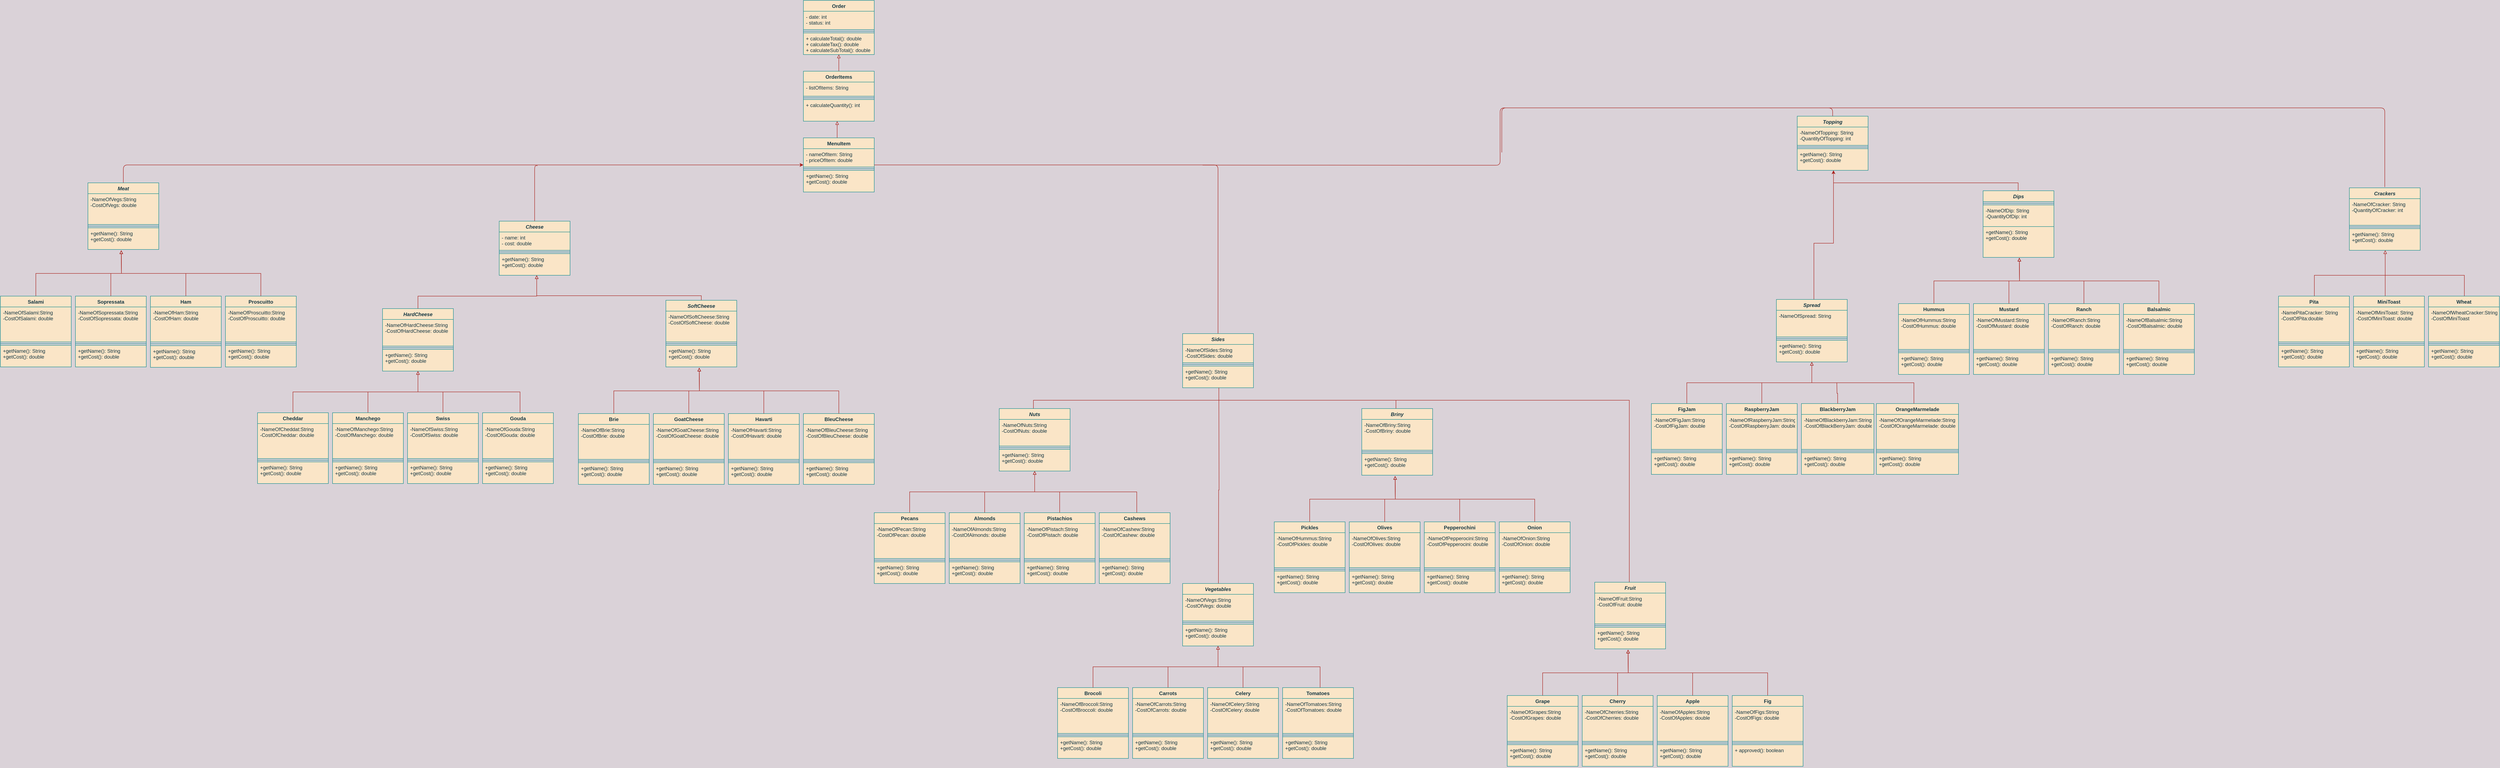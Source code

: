 <mxfile version="15.5.4" type="embed"><diagram id="C5RBs43oDa-KdzZeNtuy" name="Page-1"><mxGraphModel dx="4680" dy="954" grid="0" gridSize="10" guides="1" tooltips="1" connect="1" arrows="1" fold="1" page="0" pageScale="1" pageWidth="827" pageHeight="1169" background="#DAD2D8" math="0" shadow="0"><root><mxCell id="WIyWlLk6GJQsqaUBKTNV-0"/><mxCell id="WIyWlLk6GJQsqaUBKTNV-1" parent="WIyWlLk6GJQsqaUBKTNV-0"/><mxCell id="cKhNgOHziQ-rXU9oQnhB-3" value="Order" style="swimlane;fontStyle=1;align=center;verticalAlign=top;childLayout=stackLayout;horizontal=1;startSize=26;horizontalStack=0;resizeParent=1;resizeParentMax=0;resizeLast=0;collapsible=1;marginBottom=0;strokeColor=#0F8B8D;fillColor=#FAE5C7;fontColor=#143642;" parent="WIyWlLk6GJQsqaUBKTNV-1" vertex="1"><mxGeometry x="320" y="350" width="170" height="130" as="geometry"/></mxCell><mxCell id="cKhNgOHziQ-rXU9oQnhB-4" value="- date: int&#10;- status: int" style="text;strokeColor=#0F8B8D;fillColor=#FAE5C7;align=left;verticalAlign=top;spacingLeft=4;spacingRight=4;overflow=hidden;rotatable=0;points=[[0,0.5],[1,0.5]];portConstraint=eastwest;fontColor=#143642;" parent="cKhNgOHziQ-rXU9oQnhB-3" vertex="1"><mxGeometry y="26" width="170" height="44" as="geometry"/></mxCell><mxCell id="cKhNgOHziQ-rXU9oQnhB-5" value="" style="line;strokeWidth=1;fillColor=none;align=left;verticalAlign=middle;spacingTop=-1;spacingLeft=3;spacingRight=3;rotatable=0;labelPosition=right;points=[];portConstraint=eastwest;labelBackgroundColor=#DAD2D8;strokeColor=#0F8B8D;fontColor=#143642;" parent="cKhNgOHziQ-rXU9oQnhB-3" vertex="1"><mxGeometry y="70" width="170" height="8" as="geometry"/></mxCell><mxCell id="cKhNgOHziQ-rXU9oQnhB-6" value="+ calculateTotal(): double&#10;+ calculateTax(): double&#10;+ calculateSubTotal(): double" style="text;strokeColor=#0F8B8D;fillColor=#FAE5C7;align=left;verticalAlign=top;spacingLeft=4;spacingRight=4;overflow=hidden;rotatable=0;points=[[0,0.5],[1,0.5]];portConstraint=eastwest;fontColor=#143642;" parent="cKhNgOHziQ-rXU9oQnhB-3" vertex="1"><mxGeometry y="78" width="170" height="52" as="geometry"/></mxCell><mxCell id="cKhNgOHziQ-rXU9oQnhB-12" style="edgeStyle=orthogonalEdgeStyle;rounded=0;orthogonalLoop=1;jettySize=auto;html=1;exitX=0.5;exitY=0;exitDx=0;exitDy=0;entryX=0.5;entryY=1;entryDx=0;entryDy=0;endArrow=block;endFill=0;labelBackgroundColor=#DAD2D8;strokeColor=#A8201A;fontColor=#143642;" parent="WIyWlLk6GJQsqaUBKTNV-1" source="cKhNgOHziQ-rXU9oQnhB-8" target="cKhNgOHziQ-rXU9oQnhB-3" edge="1"><mxGeometry relative="1" as="geometry"/></mxCell><mxCell id="cKhNgOHziQ-rXU9oQnhB-8" value="OrderItems" style="swimlane;fontStyle=1;align=center;verticalAlign=top;childLayout=stackLayout;horizontal=1;startSize=26;horizontalStack=0;resizeParent=1;resizeParentMax=0;resizeLast=0;collapsible=1;marginBottom=0;strokeColor=#0F8B8D;fillColor=#FAE5C7;fontColor=#143642;" parent="WIyWlLk6GJQsqaUBKTNV-1" vertex="1"><mxGeometry x="320" y="520" width="170" height="120" as="geometry"/></mxCell><mxCell id="cKhNgOHziQ-rXU9oQnhB-9" value="- listOfItems: String" style="text;strokeColor=#0F8B8D;fillColor=#FAE5C7;align=left;verticalAlign=top;spacingLeft=4;spacingRight=4;overflow=hidden;rotatable=0;points=[[0,0.5],[1,0.5]];portConstraint=eastwest;fontColor=#143642;" parent="cKhNgOHziQ-rXU9oQnhB-8" vertex="1"><mxGeometry y="26" width="170" height="34" as="geometry"/></mxCell><mxCell id="cKhNgOHziQ-rXU9oQnhB-10" value="" style="line;strokeWidth=1;fillColor=none;align=left;verticalAlign=middle;spacingTop=-1;spacingLeft=3;spacingRight=3;rotatable=0;labelPosition=right;points=[];portConstraint=eastwest;labelBackgroundColor=#DAD2D8;strokeColor=#0F8B8D;fontColor=#143642;" parent="cKhNgOHziQ-rXU9oQnhB-8" vertex="1"><mxGeometry y="60" width="170" height="8" as="geometry"/></mxCell><mxCell id="cKhNgOHziQ-rXU9oQnhB-11" value="+ calculateQuantity(): int" style="text;strokeColor=#0F8B8D;fillColor=#FAE5C7;align=left;verticalAlign=top;spacingLeft=4;spacingRight=4;overflow=hidden;rotatable=0;points=[[0,0.5],[1,0.5]];portConstraint=eastwest;fontColor=#143642;" parent="cKhNgOHziQ-rXU9oQnhB-8" vertex="1"><mxGeometry y="68" width="170" height="52" as="geometry"/></mxCell><mxCell id="cKhNgOHziQ-rXU9oQnhB-17" style="edgeStyle=orthogonalEdgeStyle;rounded=0;orthogonalLoop=1;jettySize=auto;html=1;exitX=0.5;exitY=0;exitDx=0;exitDy=0;endArrow=block;endFill=0;labelBackgroundColor=#DAD2D8;strokeColor=#A8201A;fontColor=#143642;" parent="WIyWlLk6GJQsqaUBKTNV-1" edge="1"><mxGeometry relative="1" as="geometry"><mxPoint x="401" y="691" as="sourcePoint"/><mxPoint x="401" y="640" as="targetPoint"/><Array as="points"><mxPoint x="401" y="701"/><mxPoint x="401" y="701"/></Array></mxGeometry></mxCell><mxCell id="cKhNgOHziQ-rXU9oQnhB-13" value="MenuItem" style="swimlane;fontStyle=1;align=center;verticalAlign=top;childLayout=stackLayout;horizontal=1;startSize=26;horizontalStack=0;resizeParent=1;resizeParentMax=0;resizeLast=0;collapsible=1;marginBottom=0;strokeColor=#0F8B8D;fillColor=#FAE5C7;fontColor=#143642;" parent="WIyWlLk6GJQsqaUBKTNV-1" vertex="1"><mxGeometry x="320" y="680" width="170" height="130" as="geometry"/></mxCell><mxCell id="cKhNgOHziQ-rXU9oQnhB-14" value="- nameOfItem: String&#10;- priceOfItem: double" style="text;strokeColor=#0F8B8D;fillColor=#FAE5C7;align=left;verticalAlign=top;spacingLeft=4;spacingRight=4;overflow=hidden;rotatable=0;points=[[0,0.5],[1,0.5]];portConstraint=eastwest;fontColor=#143642;" parent="cKhNgOHziQ-rXU9oQnhB-13" vertex="1"><mxGeometry y="26" width="170" height="44" as="geometry"/></mxCell><mxCell id="cKhNgOHziQ-rXU9oQnhB-15" value="" style="line;strokeWidth=1;fillColor=none;align=left;verticalAlign=middle;spacingTop=-1;spacingLeft=3;spacingRight=3;rotatable=0;labelPosition=right;points=[];portConstraint=eastwest;labelBackgroundColor=#DAD2D8;strokeColor=#0F8B8D;fontColor=#143642;" parent="cKhNgOHziQ-rXU9oQnhB-13" vertex="1"><mxGeometry y="70" width="170" height="8" as="geometry"/></mxCell><mxCell id="cKhNgOHziQ-rXU9oQnhB-16" value="+getName(): String&#10;+getCost(): double" style="text;strokeColor=#0F8B8D;fillColor=#FAE5C7;align=left;verticalAlign=top;spacingLeft=4;spacingRight=4;overflow=hidden;rotatable=0;points=[[0,0.5],[1,0.5]];portConstraint=eastwest;fontColor=#143642;" parent="cKhNgOHziQ-rXU9oQnhB-13" vertex="1"><mxGeometry y="78" width="170" height="52" as="geometry"/></mxCell><mxCell id="1" style="edgeStyle=orthogonalEdgeStyle;curved=0;rounded=1;sketch=0;orthogonalLoop=1;jettySize=auto;html=1;exitX=0.5;exitY=0;exitDx=0;exitDy=0;fontColor=#143642;strokeColor=#A8201A;fillColor=#FAE5C7;endArrow=none;endFill=0;" parent="WIyWlLk6GJQsqaUBKTNV-1" source="cKhNgOHziQ-rXU9oQnhB-59" edge="1"><mxGeometry relative="1" as="geometry"><mxPoint x="-318" y="746.667" as="targetPoint"/><Array as="points"><mxPoint x="-325" y="747"/></Array></mxGeometry></mxCell><mxCell id="cKhNgOHziQ-rXU9oQnhB-59" value="Cheese" style="swimlane;fontStyle=3;align=center;verticalAlign=top;childLayout=stackLayout;horizontal=1;startSize=26;horizontalStack=0;resizeParent=1;resizeParentMax=0;resizeLast=0;collapsible=1;marginBottom=0;strokeColor=#0F8B8D;fillColor=#FAE5C7;fontColor=#143642;" parent="WIyWlLk6GJQsqaUBKTNV-1" vertex="1"><mxGeometry x="-410" y="880" width="170" height="130" as="geometry"/></mxCell><mxCell id="cKhNgOHziQ-rXU9oQnhB-60" value="- name: int&#10;- cost: double" style="text;strokeColor=#0F8B8D;fillColor=#FAE5C7;align=left;verticalAlign=top;spacingLeft=4;spacingRight=4;overflow=hidden;rotatable=0;points=[[0,0.5],[1,0.5]];portConstraint=eastwest;fontColor=#143642;" parent="cKhNgOHziQ-rXU9oQnhB-59" vertex="1"><mxGeometry y="26" width="170" height="44" as="geometry"/></mxCell><mxCell id="cKhNgOHziQ-rXU9oQnhB-61" value="" style="line;strokeWidth=1;fillColor=none;align=left;verticalAlign=middle;spacingTop=-1;spacingLeft=3;spacingRight=3;rotatable=0;labelPosition=right;points=[];portConstraint=eastwest;labelBackgroundColor=#DAD2D8;strokeColor=#0F8B8D;fontColor=#143642;" parent="cKhNgOHziQ-rXU9oQnhB-59" vertex="1"><mxGeometry y="70" width="170" height="8" as="geometry"/></mxCell><mxCell id="cKhNgOHziQ-rXU9oQnhB-62" value="+getName(): String&#10;+getCost(): double" style="text;strokeColor=#0F8B8D;fillColor=#FAE5C7;align=left;verticalAlign=top;spacingLeft=4;spacingRight=4;overflow=hidden;rotatable=0;points=[[0,0.5],[1,0.5]];portConstraint=eastwest;fontColor=#143642;" parent="cKhNgOHziQ-rXU9oQnhB-59" vertex="1"><mxGeometry y="78" width="170" height="52" as="geometry"/></mxCell><mxCell id="cKhNgOHziQ-rXU9oQnhB-63" style="edgeStyle=orthogonalEdgeStyle;rounded=0;orthogonalLoop=1;jettySize=auto;html=1;exitX=0.5;exitY=0;exitDx=0;exitDy=0;endArrow=block;endFill=0;labelBackgroundColor=#DAD2D8;strokeColor=#A8201A;fontColor=#143642;" parent="WIyWlLk6GJQsqaUBKTNV-1" source="cKhNgOHziQ-rXU9oQnhB-64" edge="1"><mxGeometry relative="1" as="geometry"><mxPoint x="-320" y="1010" as="targetPoint"/><Array as="points"><mxPoint x="-605" y="1060"/><mxPoint x="-320" y="1060"/><mxPoint x="-320" y="1030"/></Array></mxGeometry></mxCell><mxCell id="cKhNgOHziQ-rXU9oQnhB-64" value="HardCheese" style="swimlane;fontStyle=3;align=center;verticalAlign=top;childLayout=stackLayout;horizontal=1;startSize=26;horizontalStack=0;resizeParent=1;resizeParentMax=0;resizeLast=0;collapsible=1;marginBottom=0;strokeColor=#0F8B8D;fillColor=#FAE5C7;fontColor=#143642;" parent="WIyWlLk6GJQsqaUBKTNV-1" vertex="1"><mxGeometry x="-690" y="1090" width="170" height="150" as="geometry"/></mxCell><mxCell id="cKhNgOHziQ-rXU9oQnhB-65" value="-NameOfHardCheese:String&#10;-CostOfHardCheese: double" style="text;strokeColor=#0F8B8D;fillColor=#FAE5C7;align=left;verticalAlign=top;spacingLeft=4;spacingRight=4;overflow=hidden;rotatable=0;points=[[0,0.5],[1,0.5]];portConstraint=eastwest;fontColor=#143642;" parent="cKhNgOHziQ-rXU9oQnhB-64" vertex="1"><mxGeometry y="26" width="170" height="64" as="geometry"/></mxCell><mxCell id="cKhNgOHziQ-rXU9oQnhB-66" value="" style="line;strokeWidth=1;fillColor=none;align=left;verticalAlign=middle;spacingTop=-1;spacingLeft=3;spacingRight=3;rotatable=0;labelPosition=right;points=[];portConstraint=eastwest;labelBackgroundColor=#DAD2D8;strokeColor=#0F8B8D;fontColor=#143642;" parent="cKhNgOHziQ-rXU9oQnhB-64" vertex="1"><mxGeometry y="90" width="170" height="8" as="geometry"/></mxCell><mxCell id="cKhNgOHziQ-rXU9oQnhB-67" value="+getName(): String&#10;+getCost(): double" style="text;strokeColor=#0F8B8D;fillColor=#FAE5C7;align=left;verticalAlign=top;spacingLeft=4;spacingRight=4;overflow=hidden;rotatable=0;points=[[0,0.5],[1,0.5]];portConstraint=eastwest;fontColor=#143642;" parent="cKhNgOHziQ-rXU9oQnhB-64" vertex="1"><mxGeometry y="98" width="170" height="52" as="geometry"/></mxCell><mxCell id="cKhNgOHziQ-rXU9oQnhB-68" style="edgeStyle=orthogonalEdgeStyle;rounded=0;orthogonalLoop=1;jettySize=auto;html=1;exitX=0.5;exitY=0;exitDx=0;exitDy=0;endArrow=block;endFill=0;labelBackgroundColor=#DAD2D8;strokeColor=#A8201A;fontColor=#143642;" parent="WIyWlLk6GJQsqaUBKTNV-1" source="cKhNgOHziQ-rXU9oQnhB-69" edge="1"><mxGeometry relative="1" as="geometry"><mxPoint x="-320" y="1010" as="targetPoint"/><mxPoint x="160" y="1079" as="sourcePoint"/><Array as="points"><mxPoint x="75" y="1059"/><mxPoint x="-320" y="1059"/><mxPoint x="-320" y="1030"/></Array></mxGeometry></mxCell><mxCell id="cKhNgOHziQ-rXU9oQnhB-69" value="SoftCheese" style="swimlane;fontStyle=3;align=center;verticalAlign=top;childLayout=stackLayout;horizontal=1;startSize=26;horizontalStack=0;resizeParent=1;resizeParentMax=0;resizeLast=0;collapsible=1;marginBottom=0;strokeColor=#0F8B8D;fillColor=#FAE5C7;fontColor=#143642;" parent="WIyWlLk6GJQsqaUBKTNV-1" vertex="1"><mxGeometry x="-10" y="1070" width="170" height="160" as="geometry"/></mxCell><mxCell id="cKhNgOHziQ-rXU9oQnhB-70" value="-NameOfSoftCheese:String&#10;-CostOfSoftCheese: double" style="text;strokeColor=#0F8B8D;fillColor=#FAE5C7;align=left;verticalAlign=top;spacingLeft=4;spacingRight=4;overflow=hidden;rotatable=0;points=[[0,0.5],[1,0.5]];portConstraint=eastwest;fontColor=#143642;" parent="cKhNgOHziQ-rXU9oQnhB-69" vertex="1"><mxGeometry y="26" width="170" height="74" as="geometry"/></mxCell><mxCell id="cKhNgOHziQ-rXU9oQnhB-71" value="" style="line;strokeWidth=1;fillColor=none;align=left;verticalAlign=middle;spacingTop=-1;spacingLeft=3;spacingRight=3;rotatable=0;labelPosition=right;points=[];portConstraint=eastwest;labelBackgroundColor=#DAD2D8;strokeColor=#0F8B8D;fontColor=#143642;" parent="cKhNgOHziQ-rXU9oQnhB-69" vertex="1"><mxGeometry y="100" width="170" height="8" as="geometry"/></mxCell><mxCell id="cKhNgOHziQ-rXU9oQnhB-72" value="+getName(): String&#10;+getCost(): double" style="text;strokeColor=#0F8B8D;fillColor=#FAE5C7;align=left;verticalAlign=top;spacingLeft=4;spacingRight=4;overflow=hidden;rotatable=0;points=[[0,0.5],[1,0.5]];portConstraint=eastwest;fontColor=#143642;" parent="cKhNgOHziQ-rXU9oQnhB-69" vertex="1"><mxGeometry y="108" width="170" height="52" as="geometry"/></mxCell><mxCell id="cKhNgOHziQ-rXU9oQnhB-73" style="edgeStyle=orthogonalEdgeStyle;rounded=0;orthogonalLoop=1;jettySize=auto;html=1;exitX=0.5;exitY=0;exitDx=0;exitDy=0;endArrow=block;endFill=0;labelBackgroundColor=#DAD2D8;strokeColor=#A8201A;fontColor=#143642;" parent="WIyWlLk6GJQsqaUBKTNV-1" source="cKhNgOHziQ-rXU9oQnhB-74" edge="1"><mxGeometry relative="1" as="geometry"><mxPoint x="70" y="1232" as="targetPoint"/></mxGeometry></mxCell><mxCell id="cKhNgOHziQ-rXU9oQnhB-74" value="Brie" style="swimlane;fontStyle=1;align=center;verticalAlign=top;childLayout=stackLayout;horizontal=1;startSize=26;horizontalStack=0;resizeParent=1;resizeParentMax=0;resizeLast=0;collapsible=1;marginBottom=0;strokeColor=#0F8B8D;fillColor=#FAE5C7;fontColor=#143642;" parent="WIyWlLk6GJQsqaUBKTNV-1" vertex="1"><mxGeometry x="-220" y="1342" width="170" height="170" as="geometry"/></mxCell><mxCell id="cKhNgOHziQ-rXU9oQnhB-75" value="-NameOfBrie:String&#10;-CostOfBrie: double" style="text;strokeColor=#0F8B8D;fillColor=#FAE5C7;align=left;verticalAlign=top;spacingLeft=4;spacingRight=4;overflow=hidden;rotatable=0;points=[[0,0.5],[1,0.5]];portConstraint=eastwest;fontColor=#143642;" parent="cKhNgOHziQ-rXU9oQnhB-74" vertex="1"><mxGeometry y="26" width="170" height="84" as="geometry"/></mxCell><mxCell id="cKhNgOHziQ-rXU9oQnhB-76" value="" style="line;strokeWidth=1;fillColor=none;align=left;verticalAlign=middle;spacingTop=-1;spacingLeft=3;spacingRight=3;rotatable=0;labelPosition=right;points=[];portConstraint=eastwest;labelBackgroundColor=#DAD2D8;strokeColor=#0F8B8D;fontColor=#143642;" parent="cKhNgOHziQ-rXU9oQnhB-74" vertex="1"><mxGeometry y="110" width="170" height="8" as="geometry"/></mxCell><mxCell id="cKhNgOHziQ-rXU9oQnhB-77" value="+getName(): String&#10;+getCost(): double" style="text;strokeColor=#0F8B8D;fillColor=#FAE5C7;align=left;verticalAlign=top;spacingLeft=4;spacingRight=4;overflow=hidden;rotatable=0;points=[[0,0.5],[1,0.5]];portConstraint=eastwest;fontColor=#143642;" parent="cKhNgOHziQ-rXU9oQnhB-74" vertex="1"><mxGeometry y="118" width="170" height="52" as="geometry"/></mxCell><mxCell id="cKhNgOHziQ-rXU9oQnhB-78" style="edgeStyle=orthogonalEdgeStyle;rounded=0;orthogonalLoop=1;jettySize=auto;html=1;exitX=0.5;exitY=0;exitDx=0;exitDy=0;endArrow=block;endFill=0;labelBackgroundColor=#DAD2D8;strokeColor=#A8201A;fontColor=#143642;" parent="WIyWlLk6GJQsqaUBKTNV-1" source="cKhNgOHziQ-rXU9oQnhB-79" edge="1"><mxGeometry relative="1" as="geometry"><mxPoint x="70" y="1232" as="targetPoint"/></mxGeometry></mxCell><mxCell id="cKhNgOHziQ-rXU9oQnhB-79" value="GoatCheese" style="swimlane;fontStyle=1;align=center;verticalAlign=top;childLayout=stackLayout;horizontal=1;startSize=26;horizontalStack=0;resizeParent=1;resizeParentMax=0;resizeLast=0;collapsible=1;marginBottom=0;strokeColor=#0F8B8D;fillColor=#FAE5C7;fontColor=#143642;" parent="WIyWlLk6GJQsqaUBKTNV-1" vertex="1"><mxGeometry x="-40" y="1342" width="170" height="170" as="geometry"/></mxCell><mxCell id="cKhNgOHziQ-rXU9oQnhB-80" value="-NameOfGoatCheese:String&#10;-CostOfGoatCheese: double" style="text;strokeColor=#0F8B8D;fillColor=#FAE5C7;align=left;verticalAlign=top;spacingLeft=4;spacingRight=4;overflow=hidden;rotatable=0;points=[[0,0.5],[1,0.5]];portConstraint=eastwest;fontColor=#143642;" parent="cKhNgOHziQ-rXU9oQnhB-79" vertex="1"><mxGeometry y="26" width="170" height="84" as="geometry"/></mxCell><mxCell id="cKhNgOHziQ-rXU9oQnhB-81" value="" style="line;strokeWidth=1;fillColor=none;align=left;verticalAlign=middle;spacingTop=-1;spacingLeft=3;spacingRight=3;rotatable=0;labelPosition=right;points=[];portConstraint=eastwest;labelBackgroundColor=#DAD2D8;strokeColor=#0F8B8D;fontColor=#143642;" parent="cKhNgOHziQ-rXU9oQnhB-79" vertex="1"><mxGeometry y="110" width="170" height="8" as="geometry"/></mxCell><mxCell id="cKhNgOHziQ-rXU9oQnhB-82" value="+getName(): String&#10;+getCost(): double" style="text;strokeColor=#0F8B8D;fillColor=#FAE5C7;align=left;verticalAlign=top;spacingLeft=4;spacingRight=4;overflow=hidden;rotatable=0;points=[[0,0.5],[1,0.5]];portConstraint=eastwest;fontColor=#143642;" parent="cKhNgOHziQ-rXU9oQnhB-79" vertex="1"><mxGeometry y="118" width="170" height="52" as="geometry"/></mxCell><mxCell id="cKhNgOHziQ-rXU9oQnhB-83" style="edgeStyle=orthogonalEdgeStyle;rounded=0;orthogonalLoop=1;jettySize=auto;html=1;exitX=0.5;exitY=0;exitDx=0;exitDy=0;endArrow=block;endFill=0;labelBackgroundColor=#DAD2D8;strokeColor=#A8201A;fontColor=#143642;" parent="WIyWlLk6GJQsqaUBKTNV-1" source="cKhNgOHziQ-rXU9oQnhB-84" edge="1"><mxGeometry relative="1" as="geometry"><mxPoint x="70" y="1232" as="targetPoint"/></mxGeometry></mxCell><mxCell id="cKhNgOHziQ-rXU9oQnhB-84" value="Havarti" style="swimlane;fontStyle=1;align=center;verticalAlign=top;childLayout=stackLayout;horizontal=1;startSize=26;horizontalStack=0;resizeParent=1;resizeParentMax=0;resizeLast=0;collapsible=1;marginBottom=0;strokeColor=#0F8B8D;fillColor=#FAE5C7;fontColor=#143642;" parent="WIyWlLk6GJQsqaUBKTNV-1" vertex="1"><mxGeometry x="140" y="1342" width="170" height="170" as="geometry"/></mxCell><mxCell id="cKhNgOHziQ-rXU9oQnhB-85" value="-NameOfHavarti:String&#10;-CostOfHavarti: double" style="text;strokeColor=#0F8B8D;fillColor=#FAE5C7;align=left;verticalAlign=top;spacingLeft=4;spacingRight=4;overflow=hidden;rotatable=0;points=[[0,0.5],[1,0.5]];portConstraint=eastwest;fontColor=#143642;" parent="cKhNgOHziQ-rXU9oQnhB-84" vertex="1"><mxGeometry y="26" width="170" height="84" as="geometry"/></mxCell><mxCell id="cKhNgOHziQ-rXU9oQnhB-86" value="" style="line;strokeWidth=1;fillColor=none;align=left;verticalAlign=middle;spacingTop=-1;spacingLeft=3;spacingRight=3;rotatable=0;labelPosition=right;points=[];portConstraint=eastwest;labelBackgroundColor=#DAD2D8;strokeColor=#0F8B8D;fontColor=#143642;" parent="cKhNgOHziQ-rXU9oQnhB-84" vertex="1"><mxGeometry y="110" width="170" height="8" as="geometry"/></mxCell><mxCell id="cKhNgOHziQ-rXU9oQnhB-87" value="+getName(): String&#10;+getCost(): double" style="text;strokeColor=#0F8B8D;fillColor=#FAE5C7;align=left;verticalAlign=top;spacingLeft=4;spacingRight=4;overflow=hidden;rotatable=0;points=[[0,0.5],[1,0.5]];portConstraint=eastwest;fontColor=#143642;" parent="cKhNgOHziQ-rXU9oQnhB-84" vertex="1"><mxGeometry y="118" width="170" height="52" as="geometry"/></mxCell><mxCell id="cKhNgOHziQ-rXU9oQnhB-88" style="edgeStyle=orthogonalEdgeStyle;rounded=0;orthogonalLoop=1;jettySize=auto;html=1;exitX=0.5;exitY=0;exitDx=0;exitDy=0;endArrow=block;endFill=0;labelBackgroundColor=#DAD2D8;strokeColor=#A8201A;fontColor=#143642;" parent="WIyWlLk6GJQsqaUBKTNV-1" source="cKhNgOHziQ-rXU9oQnhB-89" edge="1"><mxGeometry relative="1" as="geometry"><mxPoint x="70" y="1232" as="targetPoint"/></mxGeometry></mxCell><mxCell id="cKhNgOHziQ-rXU9oQnhB-89" value="BleuCheese" style="swimlane;fontStyle=1;align=center;verticalAlign=top;childLayout=stackLayout;horizontal=1;startSize=26;horizontalStack=0;resizeParent=1;resizeParentMax=0;resizeLast=0;collapsible=1;marginBottom=0;strokeColor=#0F8B8D;fillColor=#FAE5C7;fontColor=#143642;" parent="WIyWlLk6GJQsqaUBKTNV-1" vertex="1"><mxGeometry x="320" y="1342" width="170" height="170" as="geometry"/></mxCell><mxCell id="cKhNgOHziQ-rXU9oQnhB-90" value="-NameOfBleuCheese:String&#10;-CostOfBleuCheese: double" style="text;strokeColor=#0F8B8D;fillColor=#FAE5C7;align=left;verticalAlign=top;spacingLeft=4;spacingRight=4;overflow=hidden;rotatable=0;points=[[0,0.5],[1,0.5]];portConstraint=eastwest;fontColor=#143642;" parent="cKhNgOHziQ-rXU9oQnhB-89" vertex="1"><mxGeometry y="26" width="170" height="84" as="geometry"/></mxCell><mxCell id="cKhNgOHziQ-rXU9oQnhB-91" value="" style="line;strokeWidth=1;fillColor=none;align=left;verticalAlign=middle;spacingTop=-1;spacingLeft=3;spacingRight=3;rotatable=0;labelPosition=right;points=[];portConstraint=eastwest;labelBackgroundColor=#DAD2D8;strokeColor=#0F8B8D;fontColor=#143642;" parent="cKhNgOHziQ-rXU9oQnhB-89" vertex="1"><mxGeometry y="110" width="170" height="8" as="geometry"/></mxCell><mxCell id="cKhNgOHziQ-rXU9oQnhB-92" value="+getName(): String&#10;+getCost(): double" style="text;strokeColor=#0F8B8D;fillColor=#FAE5C7;align=left;verticalAlign=top;spacingLeft=4;spacingRight=4;overflow=hidden;rotatable=0;points=[[0,0.5],[1,0.5]];portConstraint=eastwest;fontColor=#143642;" parent="cKhNgOHziQ-rXU9oQnhB-89" vertex="1"><mxGeometry y="118" width="170" height="52" as="geometry"/></mxCell><mxCell id="cKhNgOHziQ-rXU9oQnhB-121" style="edgeStyle=orthogonalEdgeStyle;rounded=0;orthogonalLoop=1;jettySize=auto;html=1;exitX=0.5;exitY=0;exitDx=0;exitDy=0;entryX=0.5;entryY=1;entryDx=0;entryDy=0;endArrow=block;endFill=0;labelBackgroundColor=#DAD2D8;strokeColor=#A8201A;fontColor=#143642;" parent="WIyWlLk6GJQsqaUBKTNV-1" source="cKhNgOHziQ-rXU9oQnhB-93" target="cKhNgOHziQ-rXU9oQnhB-64" edge="1"><mxGeometry relative="1" as="geometry"/></mxCell><mxCell id="cKhNgOHziQ-rXU9oQnhB-93" value="Cheddar" style="swimlane;fontStyle=1;align=center;verticalAlign=top;childLayout=stackLayout;horizontal=1;startSize=26;horizontalStack=0;resizeParent=1;resizeParentMax=0;resizeLast=0;collapsible=1;marginBottom=0;strokeColor=#0F8B8D;fillColor=#FAE5C7;fontColor=#143642;" parent="WIyWlLk6GJQsqaUBKTNV-1" vertex="1"><mxGeometry x="-990" y="1340" width="170" height="170" as="geometry"/></mxCell><mxCell id="cKhNgOHziQ-rXU9oQnhB-94" value="-NameOfCheddat:String&#10;-CostOfCheddar: double" style="text;strokeColor=#0F8B8D;fillColor=#FAE5C7;align=left;verticalAlign=top;spacingLeft=4;spacingRight=4;overflow=hidden;rotatable=0;points=[[0,0.5],[1,0.5]];portConstraint=eastwest;fontColor=#143642;" parent="cKhNgOHziQ-rXU9oQnhB-93" vertex="1"><mxGeometry y="26" width="170" height="84" as="geometry"/></mxCell><mxCell id="cKhNgOHziQ-rXU9oQnhB-95" value="" style="line;strokeWidth=1;fillColor=none;align=left;verticalAlign=middle;spacingTop=-1;spacingLeft=3;spacingRight=3;rotatable=0;labelPosition=right;points=[];portConstraint=eastwest;labelBackgroundColor=#DAD2D8;strokeColor=#0F8B8D;fontColor=#143642;" parent="cKhNgOHziQ-rXU9oQnhB-93" vertex="1"><mxGeometry y="110" width="170" height="8" as="geometry"/></mxCell><mxCell id="cKhNgOHziQ-rXU9oQnhB-96" value="+getName(): String&#10;+getCost(): double" style="text;strokeColor=#0F8B8D;fillColor=#FAE5C7;align=left;verticalAlign=top;spacingLeft=4;spacingRight=4;overflow=hidden;rotatable=0;points=[[0,0.5],[1,0.5]];portConstraint=eastwest;fontColor=#143642;" parent="cKhNgOHziQ-rXU9oQnhB-93" vertex="1"><mxGeometry y="118" width="170" height="52" as="geometry"/></mxCell><mxCell id="cKhNgOHziQ-rXU9oQnhB-122" style="edgeStyle=orthogonalEdgeStyle;rounded=0;orthogonalLoop=1;jettySize=auto;html=1;exitX=0.5;exitY=0;exitDx=0;exitDy=0;endArrow=none;endFill=0;labelBackgroundColor=#DAD2D8;strokeColor=#A8201A;fontColor=#143642;" parent="WIyWlLk6GJQsqaUBKTNV-1" source="cKhNgOHziQ-rXU9oQnhB-97" edge="1"><mxGeometry relative="1" as="geometry"><mxPoint x="-725" y="1290" as="targetPoint"/></mxGeometry></mxCell><mxCell id="cKhNgOHziQ-rXU9oQnhB-97" value="Manchego" style="swimlane;fontStyle=1;align=center;verticalAlign=top;childLayout=stackLayout;horizontal=1;startSize=26;horizontalStack=0;resizeParent=1;resizeParentMax=0;resizeLast=0;collapsible=1;marginBottom=0;strokeColor=#0F8B8D;fillColor=#FAE5C7;fontColor=#143642;" parent="WIyWlLk6GJQsqaUBKTNV-1" vertex="1"><mxGeometry x="-810" y="1340" width="170" height="170" as="geometry"/></mxCell><mxCell id="cKhNgOHziQ-rXU9oQnhB-98" value="-NameOfManchego:String&#10;-CostOfManchego: double" style="text;strokeColor=#0F8B8D;fillColor=#FAE5C7;align=left;verticalAlign=top;spacingLeft=4;spacingRight=4;overflow=hidden;rotatable=0;points=[[0,0.5],[1,0.5]];portConstraint=eastwest;fontColor=#143642;" parent="cKhNgOHziQ-rXU9oQnhB-97" vertex="1"><mxGeometry y="26" width="170" height="84" as="geometry"/></mxCell><mxCell id="cKhNgOHziQ-rXU9oQnhB-99" value="" style="line;strokeWidth=1;fillColor=none;align=left;verticalAlign=middle;spacingTop=-1;spacingLeft=3;spacingRight=3;rotatable=0;labelPosition=right;points=[];portConstraint=eastwest;labelBackgroundColor=#DAD2D8;strokeColor=#0F8B8D;fontColor=#143642;" parent="cKhNgOHziQ-rXU9oQnhB-97" vertex="1"><mxGeometry y="110" width="170" height="8" as="geometry"/></mxCell><mxCell id="cKhNgOHziQ-rXU9oQnhB-100" value="+getName(): String&#10;+getCost(): double" style="text;strokeColor=#0F8B8D;fillColor=#FAE5C7;align=left;verticalAlign=top;spacingLeft=4;spacingRight=4;overflow=hidden;rotatable=0;points=[[0,0.5],[1,0.5]];portConstraint=eastwest;fontColor=#143642;" parent="cKhNgOHziQ-rXU9oQnhB-97" vertex="1"><mxGeometry y="118" width="170" height="52" as="geometry"/></mxCell><mxCell id="cKhNgOHziQ-rXU9oQnhB-124" style="edgeStyle=orthogonalEdgeStyle;rounded=0;orthogonalLoop=1;jettySize=auto;html=1;exitX=0.5;exitY=0;exitDx=0;exitDy=0;endArrow=none;endFill=0;labelBackgroundColor=#DAD2D8;strokeColor=#A8201A;fontColor=#143642;" parent="WIyWlLk6GJQsqaUBKTNV-1" source="cKhNgOHziQ-rXU9oQnhB-101" edge="1"><mxGeometry relative="1" as="geometry"><mxPoint x="-545" y="1290" as="targetPoint"/></mxGeometry></mxCell><mxCell id="cKhNgOHziQ-rXU9oQnhB-101" value="Swiss" style="swimlane;fontStyle=1;align=center;verticalAlign=top;childLayout=stackLayout;horizontal=1;startSize=26;horizontalStack=0;resizeParent=1;resizeParentMax=0;resizeLast=0;collapsible=1;marginBottom=0;strokeColor=#0F8B8D;fillColor=#FAE5C7;fontColor=#143642;" parent="WIyWlLk6GJQsqaUBKTNV-1" vertex="1"><mxGeometry x="-630" y="1340" width="170" height="170" as="geometry"/></mxCell><mxCell id="cKhNgOHziQ-rXU9oQnhB-102" value="-NameOfSwiss:String&#10;-CostOfSwiss: double" style="text;strokeColor=#0F8B8D;fillColor=#FAE5C7;align=left;verticalAlign=top;spacingLeft=4;spacingRight=4;overflow=hidden;rotatable=0;points=[[0,0.5],[1,0.5]];portConstraint=eastwest;fontColor=#143642;" parent="cKhNgOHziQ-rXU9oQnhB-101" vertex="1"><mxGeometry y="26" width="170" height="84" as="geometry"/></mxCell><mxCell id="cKhNgOHziQ-rXU9oQnhB-103" value="" style="line;strokeWidth=1;fillColor=none;align=left;verticalAlign=middle;spacingTop=-1;spacingLeft=3;spacingRight=3;rotatable=0;labelPosition=right;points=[];portConstraint=eastwest;labelBackgroundColor=#DAD2D8;strokeColor=#0F8B8D;fontColor=#143642;" parent="cKhNgOHziQ-rXU9oQnhB-101" vertex="1"><mxGeometry y="110" width="170" height="8" as="geometry"/></mxCell><mxCell id="cKhNgOHziQ-rXU9oQnhB-104" value="+getName(): String&#10;+getCost(): double" style="text;strokeColor=#0F8B8D;fillColor=#FAE5C7;align=left;verticalAlign=top;spacingLeft=4;spacingRight=4;overflow=hidden;rotatable=0;points=[[0,0.5],[1,0.5]];portConstraint=eastwest;fontColor=#143642;" parent="cKhNgOHziQ-rXU9oQnhB-101" vertex="1"><mxGeometry y="118" width="170" height="52" as="geometry"/></mxCell><mxCell id="cKhNgOHziQ-rXU9oQnhB-123" style="edgeStyle=orthogonalEdgeStyle;rounded=0;orthogonalLoop=1;jettySize=auto;html=1;exitX=0.5;exitY=0;exitDx=0;exitDy=0;endArrow=block;endFill=0;labelBackgroundColor=#DAD2D8;strokeColor=#A8201A;fontColor=#143642;" parent="WIyWlLk6GJQsqaUBKTNV-1" edge="1"><mxGeometry relative="1" as="geometry"><mxPoint x="-605" y="1240" as="targetPoint"/><mxPoint x="-360" y="1340" as="sourcePoint"/><Array as="points"><mxPoint x="-360" y="1290"/><mxPoint x="-605" y="1290"/></Array></mxGeometry></mxCell><mxCell id="cKhNgOHziQ-rXU9oQnhB-105" value="Gouda" style="swimlane;fontStyle=1;align=center;verticalAlign=top;childLayout=stackLayout;horizontal=1;startSize=26;horizontalStack=0;resizeParent=1;resizeParentMax=0;resizeLast=0;collapsible=1;marginBottom=0;strokeColor=#0F8B8D;fillColor=#FAE5C7;fontColor=#143642;" parent="WIyWlLk6GJQsqaUBKTNV-1" vertex="1"><mxGeometry x="-450" y="1340" width="170" height="170" as="geometry"/></mxCell><mxCell id="cKhNgOHziQ-rXU9oQnhB-106" value="-NameOfGouda:String&#10;-CostOfGouda: double" style="text;strokeColor=#0F8B8D;fillColor=#FAE5C7;align=left;verticalAlign=top;spacingLeft=4;spacingRight=4;overflow=hidden;rotatable=0;points=[[0,0.5],[1,0.5]];portConstraint=eastwest;fontColor=#143642;" parent="cKhNgOHziQ-rXU9oQnhB-105" vertex="1"><mxGeometry y="26" width="170" height="84" as="geometry"/></mxCell><mxCell id="cKhNgOHziQ-rXU9oQnhB-107" value="" style="line;strokeWidth=1;fillColor=none;align=left;verticalAlign=middle;spacingTop=-1;spacingLeft=3;spacingRight=3;rotatable=0;labelPosition=right;points=[];portConstraint=eastwest;labelBackgroundColor=#DAD2D8;strokeColor=#0F8B8D;fontColor=#143642;" parent="cKhNgOHziQ-rXU9oQnhB-105" vertex="1"><mxGeometry y="110" width="170" height="8" as="geometry"/></mxCell><mxCell id="cKhNgOHziQ-rXU9oQnhB-108" value="+getName(): String&#10;+getCost(): double" style="text;strokeColor=#0F8B8D;fillColor=#FAE5C7;align=left;verticalAlign=top;spacingLeft=4;spacingRight=4;overflow=hidden;rotatable=0;points=[[0,0.5],[1,0.5]];portConstraint=eastwest;fontColor=#143642;" parent="cKhNgOHziQ-rXU9oQnhB-105" vertex="1"><mxGeometry y="118" width="170" height="52" as="geometry"/></mxCell><mxCell id="2" style="edgeStyle=orthogonalEdgeStyle;curved=0;rounded=1;sketch=0;orthogonalLoop=1;jettySize=auto;html=1;exitX=0.5;exitY=0;exitDx=0;exitDy=0;entryX=1;entryY=0.5;entryDx=0;entryDy=0;fontColor=#143642;endArrow=none;endFill=0;strokeColor=#A8201A;fillColor=#FAE5C7;" parent="WIyWlLk6GJQsqaUBKTNV-1" source="cKhNgOHziQ-rXU9oQnhB-125" target="cKhNgOHziQ-rXU9oQnhB-13" edge="1"><mxGeometry relative="1" as="geometry"/></mxCell><mxCell id="cKhNgOHziQ-rXU9oQnhB-125" value="Sides" style="swimlane;fontStyle=3;align=center;verticalAlign=top;childLayout=stackLayout;horizontal=1;startSize=26;horizontalStack=0;resizeParent=1;resizeParentMax=0;resizeLast=0;collapsible=1;marginBottom=0;strokeColor=#0F8B8D;fillColor=#FAE5C7;fontColor=#143642;" parent="WIyWlLk6GJQsqaUBKTNV-1" vertex="1"><mxGeometry x="1230" y="1150" width="170" height="130" as="geometry"/></mxCell><mxCell id="cKhNgOHziQ-rXU9oQnhB-126" value="-NameOfSides:String&#10;-CostOfSides: double" style="text;strokeColor=#0F8B8D;fillColor=#FAE5C7;align=left;verticalAlign=top;spacingLeft=4;spacingRight=4;overflow=hidden;rotatable=0;points=[[0,0.5],[1,0.5]];portConstraint=eastwest;fontColor=#143642;" parent="cKhNgOHziQ-rXU9oQnhB-125" vertex="1"><mxGeometry y="26" width="170" height="44" as="geometry"/></mxCell><mxCell id="cKhNgOHziQ-rXU9oQnhB-127" value="" style="line;strokeWidth=1;fillColor=none;align=left;verticalAlign=middle;spacingTop=-1;spacingLeft=3;spacingRight=3;rotatable=0;labelPosition=right;points=[];portConstraint=eastwest;labelBackgroundColor=#DAD2D8;strokeColor=#0F8B8D;fontColor=#143642;" parent="cKhNgOHziQ-rXU9oQnhB-125" vertex="1"><mxGeometry y="70" width="170" height="8" as="geometry"/></mxCell><mxCell id="cKhNgOHziQ-rXU9oQnhB-128" value="+getName(): String&#10;+getCost(): double" style="text;strokeColor=#0F8B8D;fillColor=#FAE5C7;align=left;verticalAlign=top;spacingLeft=4;spacingRight=4;overflow=hidden;rotatable=0;points=[[0,0.5],[1,0.5]];portConstraint=eastwest;fontColor=#143642;" parent="cKhNgOHziQ-rXU9oQnhB-125" vertex="1"><mxGeometry y="78" width="170" height="52" as="geometry"/></mxCell><mxCell id="cKhNgOHziQ-rXU9oQnhB-256" style="edgeStyle=orthogonalEdgeStyle;rounded=0;orthogonalLoop=1;jettySize=auto;html=1;exitX=0.5;exitY=0;exitDx=0;exitDy=0;endArrow=none;endFill=0;labelBackgroundColor=#DAD2D8;strokeColor=#A8201A;fontColor=#143642;" parent="WIyWlLk6GJQsqaUBKTNV-1" edge="1"><mxGeometry relative="1" as="geometry"><mxPoint x="1317" y="1280" as="targetPoint"/><mxPoint x="872" y="1330" as="sourcePoint"/><Array as="points"><mxPoint x="872" y="1310"/><mxPoint x="1317" y="1310"/></Array></mxGeometry></mxCell><mxCell id="cKhNgOHziQ-rXU9oQnhB-130" value="Nuts" style="swimlane;fontStyle=3;align=center;verticalAlign=top;childLayout=stackLayout;horizontal=1;startSize=26;horizontalStack=0;resizeParent=1;resizeParentMax=0;resizeLast=0;collapsible=1;marginBottom=0;strokeColor=#0F8B8D;fillColor=#FAE5C7;fontColor=#143642;" parent="WIyWlLk6GJQsqaUBKTNV-1" vertex="1"><mxGeometry x="790" y="1330" width="170" height="150" as="geometry"/></mxCell><mxCell id="cKhNgOHziQ-rXU9oQnhB-131" value="-NameOfNuts:String&#10;-CostOfNuts: double" style="text;strokeColor=#0F8B8D;fillColor=#FAE5C7;align=left;verticalAlign=top;spacingLeft=4;spacingRight=4;overflow=hidden;rotatable=0;points=[[0,0.5],[1,0.5]];portConstraint=eastwest;fontColor=#143642;" parent="cKhNgOHziQ-rXU9oQnhB-130" vertex="1"><mxGeometry y="26" width="170" height="64" as="geometry"/></mxCell><mxCell id="cKhNgOHziQ-rXU9oQnhB-132" value="" style="line;strokeWidth=1;fillColor=none;align=left;verticalAlign=middle;spacingTop=-1;spacingLeft=3;spacingRight=3;rotatable=0;labelPosition=right;points=[];portConstraint=eastwest;labelBackgroundColor=#DAD2D8;strokeColor=#0F8B8D;fontColor=#143642;" parent="cKhNgOHziQ-rXU9oQnhB-130" vertex="1"><mxGeometry y="90" width="170" height="8" as="geometry"/></mxCell><mxCell id="cKhNgOHziQ-rXU9oQnhB-133" value="+getName(): String&#10;+getCost(): double" style="text;strokeColor=#0F8B8D;fillColor=#FAE5C7;align=left;verticalAlign=top;spacingLeft=4;spacingRight=4;overflow=hidden;rotatable=0;points=[[0,0.5],[1,0.5]];portConstraint=eastwest;fontColor=#143642;" parent="cKhNgOHziQ-rXU9oQnhB-130" vertex="1"><mxGeometry y="98" width="170" height="52" as="geometry"/></mxCell><mxCell id="cKhNgOHziQ-rXU9oQnhB-159" style="edgeStyle=orthogonalEdgeStyle;rounded=0;orthogonalLoop=1;jettySize=auto;html=1;exitX=0.5;exitY=0;exitDx=0;exitDy=0;entryX=0.5;entryY=1;entryDx=0;entryDy=0;endArrow=block;endFill=0;labelBackgroundColor=#DAD2D8;strokeColor=#A8201A;fontColor=#143642;" parent="WIyWlLk6GJQsqaUBKTNV-1" source="cKhNgOHziQ-rXU9oQnhB-160" target="cKhNgOHziQ-rXU9oQnhB-130" edge="1"><mxGeometry relative="1" as="geometry"/></mxCell><mxCell id="cKhNgOHziQ-rXU9oQnhB-160" value="Pecans" style="swimlane;fontStyle=1;align=center;verticalAlign=top;childLayout=stackLayout;horizontal=1;startSize=26;horizontalStack=0;resizeParent=1;resizeParentMax=0;resizeLast=0;collapsible=1;marginBottom=0;strokeColor=#0F8B8D;fillColor=#FAE5C7;fontColor=#143642;" parent="WIyWlLk6GJQsqaUBKTNV-1" vertex="1"><mxGeometry x="490" y="1580" width="170" height="170" as="geometry"/></mxCell><mxCell id="cKhNgOHziQ-rXU9oQnhB-161" value="-NameOfPecan:String&#10;-CostOfPecan: double" style="text;strokeColor=#0F8B8D;fillColor=#FAE5C7;align=left;verticalAlign=top;spacingLeft=4;spacingRight=4;overflow=hidden;rotatable=0;points=[[0,0.5],[1,0.5]];portConstraint=eastwest;fontColor=#143642;" parent="cKhNgOHziQ-rXU9oQnhB-160" vertex="1"><mxGeometry y="26" width="170" height="84" as="geometry"/></mxCell><mxCell id="cKhNgOHziQ-rXU9oQnhB-162" value="" style="line;strokeWidth=1;fillColor=none;align=left;verticalAlign=middle;spacingTop=-1;spacingLeft=3;spacingRight=3;rotatable=0;labelPosition=right;points=[];portConstraint=eastwest;labelBackgroundColor=#DAD2D8;strokeColor=#0F8B8D;fontColor=#143642;" parent="cKhNgOHziQ-rXU9oQnhB-160" vertex="1"><mxGeometry y="110" width="170" height="8" as="geometry"/></mxCell><mxCell id="cKhNgOHziQ-rXU9oQnhB-163" value="+getName(): String&#10;+getCost(): double" style="text;strokeColor=#0F8B8D;fillColor=#FAE5C7;align=left;verticalAlign=top;spacingLeft=4;spacingRight=4;overflow=hidden;rotatable=0;points=[[0,0.5],[1,0.5]];portConstraint=eastwest;fontColor=#143642;" parent="cKhNgOHziQ-rXU9oQnhB-160" vertex="1"><mxGeometry y="118" width="170" height="52" as="geometry"/></mxCell><mxCell id="cKhNgOHziQ-rXU9oQnhB-164" style="edgeStyle=orthogonalEdgeStyle;rounded=0;orthogonalLoop=1;jettySize=auto;html=1;exitX=0.5;exitY=0;exitDx=0;exitDy=0;endArrow=none;endFill=0;labelBackgroundColor=#DAD2D8;strokeColor=#A8201A;fontColor=#143642;" parent="WIyWlLk6GJQsqaUBKTNV-1" source="cKhNgOHziQ-rXU9oQnhB-165" edge="1"><mxGeometry relative="1" as="geometry"><mxPoint x="755" y="1530" as="targetPoint"/></mxGeometry></mxCell><mxCell id="cKhNgOHziQ-rXU9oQnhB-165" value="Almonds" style="swimlane;fontStyle=1;align=center;verticalAlign=top;childLayout=stackLayout;horizontal=1;startSize=26;horizontalStack=0;resizeParent=1;resizeParentMax=0;resizeLast=0;collapsible=1;marginBottom=0;strokeColor=#0F8B8D;fillColor=#FAE5C7;fontColor=#143642;" parent="WIyWlLk6GJQsqaUBKTNV-1" vertex="1"><mxGeometry x="670" y="1580" width="170" height="170" as="geometry"/></mxCell><mxCell id="cKhNgOHziQ-rXU9oQnhB-166" value="-NameOfAlmonds:String&#10;-CostOfAlmonds: double" style="text;strokeColor=#0F8B8D;fillColor=#FAE5C7;align=left;verticalAlign=top;spacingLeft=4;spacingRight=4;overflow=hidden;rotatable=0;points=[[0,0.5],[1,0.5]];portConstraint=eastwest;fontColor=#143642;" parent="cKhNgOHziQ-rXU9oQnhB-165" vertex="1"><mxGeometry y="26" width="170" height="84" as="geometry"/></mxCell><mxCell id="cKhNgOHziQ-rXU9oQnhB-167" value="" style="line;strokeWidth=1;fillColor=none;align=left;verticalAlign=middle;spacingTop=-1;spacingLeft=3;spacingRight=3;rotatable=0;labelPosition=right;points=[];portConstraint=eastwest;labelBackgroundColor=#DAD2D8;strokeColor=#0F8B8D;fontColor=#143642;" parent="cKhNgOHziQ-rXU9oQnhB-165" vertex="1"><mxGeometry y="110" width="170" height="8" as="geometry"/></mxCell><mxCell id="cKhNgOHziQ-rXU9oQnhB-168" value="+getName(): String&#10;+getCost(): double" style="text;strokeColor=#0F8B8D;fillColor=#FAE5C7;align=left;verticalAlign=top;spacingLeft=4;spacingRight=4;overflow=hidden;rotatable=0;points=[[0,0.5],[1,0.5]];portConstraint=eastwest;fontColor=#143642;" parent="cKhNgOHziQ-rXU9oQnhB-165" vertex="1"><mxGeometry y="118" width="170" height="52" as="geometry"/></mxCell><mxCell id="cKhNgOHziQ-rXU9oQnhB-169" style="edgeStyle=orthogonalEdgeStyle;rounded=0;orthogonalLoop=1;jettySize=auto;html=1;exitX=0.5;exitY=0;exitDx=0;exitDy=0;endArrow=none;endFill=0;labelBackgroundColor=#DAD2D8;strokeColor=#A8201A;fontColor=#143642;" parent="WIyWlLk6GJQsqaUBKTNV-1" source="cKhNgOHziQ-rXU9oQnhB-170" edge="1"><mxGeometry relative="1" as="geometry"><mxPoint x="935" y="1530" as="targetPoint"/></mxGeometry></mxCell><mxCell id="cKhNgOHziQ-rXU9oQnhB-170" value="Pistachios" style="swimlane;fontStyle=1;align=center;verticalAlign=top;childLayout=stackLayout;horizontal=1;startSize=26;horizontalStack=0;resizeParent=1;resizeParentMax=0;resizeLast=0;collapsible=1;marginBottom=0;strokeColor=#0F8B8D;fillColor=#FAE5C7;fontColor=#143642;" parent="WIyWlLk6GJQsqaUBKTNV-1" vertex="1"><mxGeometry x="850" y="1580" width="170" height="170" as="geometry"/></mxCell><mxCell id="cKhNgOHziQ-rXU9oQnhB-171" value="-NameOfPistach:String&#10;-CostOfPistach: double" style="text;strokeColor=#0F8B8D;fillColor=#FAE5C7;align=left;verticalAlign=top;spacingLeft=4;spacingRight=4;overflow=hidden;rotatable=0;points=[[0,0.5],[1,0.5]];portConstraint=eastwest;fontColor=#143642;" parent="cKhNgOHziQ-rXU9oQnhB-170" vertex="1"><mxGeometry y="26" width="170" height="84" as="geometry"/></mxCell><mxCell id="cKhNgOHziQ-rXU9oQnhB-172" value="" style="line;strokeWidth=1;fillColor=none;align=left;verticalAlign=middle;spacingTop=-1;spacingLeft=3;spacingRight=3;rotatable=0;labelPosition=right;points=[];portConstraint=eastwest;labelBackgroundColor=#DAD2D8;strokeColor=#0F8B8D;fontColor=#143642;" parent="cKhNgOHziQ-rXU9oQnhB-170" vertex="1"><mxGeometry y="110" width="170" height="8" as="geometry"/></mxCell><mxCell id="cKhNgOHziQ-rXU9oQnhB-173" value="+getName(): String&#10;+getCost(): double" style="text;strokeColor=#0F8B8D;fillColor=#FAE5C7;align=left;verticalAlign=top;spacingLeft=4;spacingRight=4;overflow=hidden;rotatable=0;points=[[0,0.5],[1,0.5]];portConstraint=eastwest;fontColor=#143642;" parent="cKhNgOHziQ-rXU9oQnhB-170" vertex="1"><mxGeometry y="118" width="170" height="52" as="geometry"/></mxCell><mxCell id="cKhNgOHziQ-rXU9oQnhB-174" style="edgeStyle=orthogonalEdgeStyle;rounded=0;orthogonalLoop=1;jettySize=auto;html=1;exitX=0.5;exitY=0;exitDx=0;exitDy=0;endArrow=block;endFill=0;labelBackgroundColor=#DAD2D8;strokeColor=#A8201A;fontColor=#143642;" parent="WIyWlLk6GJQsqaUBKTNV-1" edge="1"><mxGeometry relative="1" as="geometry"><mxPoint x="875" y="1480" as="targetPoint"/><mxPoint x="1120" y="1580" as="sourcePoint"/><Array as="points"><mxPoint x="1120" y="1530"/><mxPoint x="875" y="1530"/></Array></mxGeometry></mxCell><mxCell id="cKhNgOHziQ-rXU9oQnhB-175" value="Cashews" style="swimlane;fontStyle=1;align=center;verticalAlign=top;childLayout=stackLayout;horizontal=1;startSize=26;horizontalStack=0;resizeParent=1;resizeParentMax=0;resizeLast=0;collapsible=1;marginBottom=0;strokeColor=#0F8B8D;fillColor=#FAE5C7;fontColor=#143642;" parent="WIyWlLk6GJQsqaUBKTNV-1" vertex="1"><mxGeometry x="1030" y="1580" width="170" height="170" as="geometry"/></mxCell><mxCell id="cKhNgOHziQ-rXU9oQnhB-176" value="-NameOfCashew:String&#10;-CostOfCashew: double" style="text;strokeColor=#0F8B8D;fillColor=#FAE5C7;align=left;verticalAlign=top;spacingLeft=4;spacingRight=4;overflow=hidden;rotatable=0;points=[[0,0.5],[1,0.5]];portConstraint=eastwest;fontColor=#143642;" parent="cKhNgOHziQ-rXU9oQnhB-175" vertex="1"><mxGeometry y="26" width="170" height="84" as="geometry"/></mxCell><mxCell id="cKhNgOHziQ-rXU9oQnhB-177" value="" style="line;strokeWidth=1;fillColor=none;align=left;verticalAlign=middle;spacingTop=-1;spacingLeft=3;spacingRight=3;rotatable=0;labelPosition=right;points=[];portConstraint=eastwest;labelBackgroundColor=#DAD2D8;strokeColor=#0F8B8D;fontColor=#143642;" parent="cKhNgOHziQ-rXU9oQnhB-175" vertex="1"><mxGeometry y="110" width="170" height="8" as="geometry"/></mxCell><mxCell id="cKhNgOHziQ-rXU9oQnhB-178" value="+getName(): String&#10;+getCost(): double" style="text;strokeColor=#0F8B8D;fillColor=#FAE5C7;align=left;verticalAlign=top;spacingLeft=4;spacingRight=4;overflow=hidden;rotatable=0;points=[[0,0.5],[1,0.5]];portConstraint=eastwest;fontColor=#143642;" parent="cKhNgOHziQ-rXU9oQnhB-175" vertex="1"><mxGeometry y="118" width="170" height="52" as="geometry"/></mxCell><mxCell id="cKhNgOHziQ-rXU9oQnhB-254" style="edgeStyle=orthogonalEdgeStyle;rounded=0;orthogonalLoop=1;jettySize=auto;html=1;exitX=0.5;exitY=0;exitDx=0;exitDy=0;endArrow=none;endFill=0;labelBackgroundColor=#DAD2D8;strokeColor=#A8201A;fontColor=#143642;" parent="WIyWlLk6GJQsqaUBKTNV-1" edge="1"><mxGeometry relative="1" as="geometry"><mxPoint x="1317" y="1300" as="targetPoint"/><mxPoint x="1316" y="1750" as="sourcePoint"/></mxGeometry></mxCell><mxCell id="cKhNgOHziQ-rXU9oQnhB-179" value="Vegetables" style="swimlane;fontStyle=3;align=center;verticalAlign=top;childLayout=stackLayout;horizontal=1;startSize=26;horizontalStack=0;resizeParent=1;resizeParentMax=0;resizeLast=0;collapsible=1;marginBottom=0;strokeColor=#0F8B8D;fillColor=#FAE5C7;fontColor=#143642;" parent="WIyWlLk6GJQsqaUBKTNV-1" vertex="1"><mxGeometry x="1230" y="1750" width="170" height="150" as="geometry"/></mxCell><mxCell id="cKhNgOHziQ-rXU9oQnhB-180" value="-NameOfVegs:String&#10;-CostOfVegs: double" style="text;strokeColor=#0F8B8D;fillColor=#FAE5C7;align=left;verticalAlign=top;spacingLeft=4;spacingRight=4;overflow=hidden;rotatable=0;points=[[0,0.5],[1,0.5]];portConstraint=eastwest;fontColor=#143642;" parent="cKhNgOHziQ-rXU9oQnhB-179" vertex="1"><mxGeometry y="26" width="170" height="64" as="geometry"/></mxCell><mxCell id="cKhNgOHziQ-rXU9oQnhB-181" value="" style="line;strokeWidth=1;fillColor=none;align=left;verticalAlign=middle;spacingTop=-1;spacingLeft=3;spacingRight=3;rotatable=0;labelPosition=right;points=[];portConstraint=eastwest;labelBackgroundColor=#DAD2D8;strokeColor=#0F8B8D;fontColor=#143642;" parent="cKhNgOHziQ-rXU9oQnhB-179" vertex="1"><mxGeometry y="90" width="170" height="8" as="geometry"/></mxCell><mxCell id="cKhNgOHziQ-rXU9oQnhB-182" value="+getName(): String&#10;+getCost(): double" style="text;strokeColor=#0F8B8D;fillColor=#FAE5C7;align=left;verticalAlign=top;spacingLeft=4;spacingRight=4;overflow=hidden;rotatable=0;points=[[0,0.5],[1,0.5]];portConstraint=eastwest;fontColor=#143642;" parent="cKhNgOHziQ-rXU9oQnhB-179" vertex="1"><mxGeometry y="98" width="170" height="52" as="geometry"/></mxCell><mxCell id="cKhNgOHziQ-rXU9oQnhB-257" style="edgeStyle=orthogonalEdgeStyle;rounded=0;orthogonalLoop=1;jettySize=auto;html=1;exitX=0.5;exitY=0;exitDx=0;exitDy=0;endArrow=none;endFill=0;labelBackgroundColor=#DAD2D8;strokeColor=#A8201A;fontColor=#143642;" parent="WIyWlLk6GJQsqaUBKTNV-1" edge="1"><mxGeometry relative="1" as="geometry"><mxPoint x="1317" y="1280" as="targetPoint"/><mxPoint x="1742" y="1370" as="sourcePoint"/><Array as="points"><mxPoint x="1742" y="1310"/><mxPoint x="1317" y="1310"/></Array></mxGeometry></mxCell><mxCell id="cKhNgOHziQ-rXU9oQnhB-183" value="Briny" style="swimlane;fontStyle=3;align=center;verticalAlign=top;childLayout=stackLayout;horizontal=1;startSize=26;horizontalStack=0;resizeParent=1;resizeParentMax=0;resizeLast=0;collapsible=1;marginBottom=0;strokeColor=#0F8B8D;fillColor=#FAE5C7;fontColor=#143642;" parent="WIyWlLk6GJQsqaUBKTNV-1" vertex="1"><mxGeometry x="1660" y="1330" width="170" height="160" as="geometry"/></mxCell><mxCell id="cKhNgOHziQ-rXU9oQnhB-184" value="-NameOfBriny:String&#10;-CostOfBriny: double" style="text;strokeColor=#0F8B8D;fillColor=#FAE5C7;align=left;verticalAlign=top;spacingLeft=4;spacingRight=4;overflow=hidden;rotatable=0;points=[[0,0.5],[1,0.5]];portConstraint=eastwest;fontColor=#143642;" parent="cKhNgOHziQ-rXU9oQnhB-183" vertex="1"><mxGeometry y="26" width="170" height="74" as="geometry"/></mxCell><mxCell id="cKhNgOHziQ-rXU9oQnhB-185" value="" style="line;strokeWidth=1;fillColor=none;align=left;verticalAlign=middle;spacingTop=-1;spacingLeft=3;spacingRight=3;rotatable=0;labelPosition=right;points=[];portConstraint=eastwest;labelBackgroundColor=#DAD2D8;strokeColor=#0F8B8D;fontColor=#143642;" parent="cKhNgOHziQ-rXU9oQnhB-183" vertex="1"><mxGeometry y="100" width="170" height="8" as="geometry"/></mxCell><mxCell id="cKhNgOHziQ-rXU9oQnhB-186" value="+getName(): String&#10;+getCost(): double" style="text;strokeColor=#0F8B8D;fillColor=#FAE5C7;align=left;verticalAlign=top;spacingLeft=4;spacingRight=4;overflow=hidden;rotatable=0;points=[[0,0.5],[1,0.5]];portConstraint=eastwest;fontColor=#143642;" parent="cKhNgOHziQ-rXU9oQnhB-183" vertex="1"><mxGeometry y="108" width="170" height="52" as="geometry"/></mxCell><mxCell id="cKhNgOHziQ-rXU9oQnhB-187" style="edgeStyle=orthogonalEdgeStyle;rounded=0;orthogonalLoop=1;jettySize=auto;html=1;exitX=0.5;exitY=0;exitDx=0;exitDy=0;endArrow=block;endFill=0;labelBackgroundColor=#DAD2D8;strokeColor=#A8201A;fontColor=#143642;" parent="WIyWlLk6GJQsqaUBKTNV-1" source="cKhNgOHziQ-rXU9oQnhB-188" edge="1"><mxGeometry relative="1" as="geometry"><mxPoint x="1740" y="1492" as="targetPoint"/></mxGeometry></mxCell><mxCell id="cKhNgOHziQ-rXU9oQnhB-188" value="Pickles" style="swimlane;fontStyle=1;align=center;verticalAlign=top;childLayout=stackLayout;horizontal=1;startSize=26;horizontalStack=0;resizeParent=1;resizeParentMax=0;resizeLast=0;collapsible=1;marginBottom=0;strokeColor=#0F8B8D;fillColor=#FAE5C7;fontColor=#143642;" parent="WIyWlLk6GJQsqaUBKTNV-1" vertex="1"><mxGeometry x="1450" y="1602" width="170" height="170" as="geometry"/></mxCell><mxCell id="cKhNgOHziQ-rXU9oQnhB-189" value="-NameOfHummus:String&#10;-CostOfPickles: double" style="text;strokeColor=#0F8B8D;fillColor=#FAE5C7;align=left;verticalAlign=top;spacingLeft=4;spacingRight=4;overflow=hidden;rotatable=0;points=[[0,0.5],[1,0.5]];portConstraint=eastwest;fontColor=#143642;" parent="cKhNgOHziQ-rXU9oQnhB-188" vertex="1"><mxGeometry y="26" width="170" height="84" as="geometry"/></mxCell><mxCell id="cKhNgOHziQ-rXU9oQnhB-190" value="" style="line;strokeWidth=1;fillColor=none;align=left;verticalAlign=middle;spacingTop=-1;spacingLeft=3;spacingRight=3;rotatable=0;labelPosition=right;points=[];portConstraint=eastwest;labelBackgroundColor=#DAD2D8;strokeColor=#0F8B8D;fontColor=#143642;" parent="cKhNgOHziQ-rXU9oQnhB-188" vertex="1"><mxGeometry y="110" width="170" height="8" as="geometry"/></mxCell><mxCell id="cKhNgOHziQ-rXU9oQnhB-191" value="+getName(): String&#10;+getCost(): double" style="text;strokeColor=#0F8B8D;fillColor=#FAE5C7;align=left;verticalAlign=top;spacingLeft=4;spacingRight=4;overflow=hidden;rotatable=0;points=[[0,0.5],[1,0.5]];portConstraint=eastwest;fontColor=#143642;" parent="cKhNgOHziQ-rXU9oQnhB-188" vertex="1"><mxGeometry y="118" width="170" height="52" as="geometry"/></mxCell><mxCell id="cKhNgOHziQ-rXU9oQnhB-192" style="edgeStyle=orthogonalEdgeStyle;rounded=0;orthogonalLoop=1;jettySize=auto;html=1;exitX=0.5;exitY=0;exitDx=0;exitDy=0;endArrow=block;endFill=0;labelBackgroundColor=#DAD2D8;strokeColor=#A8201A;fontColor=#143642;" parent="WIyWlLk6GJQsqaUBKTNV-1" source="cKhNgOHziQ-rXU9oQnhB-193" edge="1"><mxGeometry relative="1" as="geometry"><mxPoint x="1740" y="1492" as="targetPoint"/></mxGeometry></mxCell><mxCell id="cKhNgOHziQ-rXU9oQnhB-193" value="Olives" style="swimlane;fontStyle=1;align=center;verticalAlign=top;childLayout=stackLayout;horizontal=1;startSize=26;horizontalStack=0;resizeParent=1;resizeParentMax=0;resizeLast=0;collapsible=1;marginBottom=0;strokeColor=#0F8B8D;fillColor=#FAE5C7;fontColor=#143642;" parent="WIyWlLk6GJQsqaUBKTNV-1" vertex="1"><mxGeometry x="1630" y="1602" width="170" height="170" as="geometry"/></mxCell><mxCell id="cKhNgOHziQ-rXU9oQnhB-194" value="-NameOfOlives:String&#10;-CostOfOlives: double" style="text;strokeColor=#0F8B8D;fillColor=#FAE5C7;align=left;verticalAlign=top;spacingLeft=4;spacingRight=4;overflow=hidden;rotatable=0;points=[[0,0.5],[1,0.5]];portConstraint=eastwest;fontColor=#143642;" parent="cKhNgOHziQ-rXU9oQnhB-193" vertex="1"><mxGeometry y="26" width="170" height="84" as="geometry"/></mxCell><mxCell id="cKhNgOHziQ-rXU9oQnhB-195" value="" style="line;strokeWidth=1;fillColor=none;align=left;verticalAlign=middle;spacingTop=-1;spacingLeft=3;spacingRight=3;rotatable=0;labelPosition=right;points=[];portConstraint=eastwest;labelBackgroundColor=#DAD2D8;strokeColor=#0F8B8D;fontColor=#143642;" parent="cKhNgOHziQ-rXU9oQnhB-193" vertex="1"><mxGeometry y="110" width="170" height="8" as="geometry"/></mxCell><mxCell id="cKhNgOHziQ-rXU9oQnhB-196" value="+getName(): String&#10;+getCost(): double" style="text;strokeColor=#0F8B8D;fillColor=#FAE5C7;align=left;verticalAlign=top;spacingLeft=4;spacingRight=4;overflow=hidden;rotatable=0;points=[[0,0.5],[1,0.5]];portConstraint=eastwest;fontColor=#143642;" parent="cKhNgOHziQ-rXU9oQnhB-193" vertex="1"><mxGeometry y="118" width="170" height="52" as="geometry"/></mxCell><mxCell id="cKhNgOHziQ-rXU9oQnhB-197" style="edgeStyle=orthogonalEdgeStyle;rounded=0;orthogonalLoop=1;jettySize=auto;html=1;exitX=0.5;exitY=0;exitDx=0;exitDy=0;endArrow=block;endFill=0;labelBackgroundColor=#DAD2D8;strokeColor=#A8201A;fontColor=#143642;" parent="WIyWlLk6GJQsqaUBKTNV-1" source="cKhNgOHziQ-rXU9oQnhB-198" edge="1"><mxGeometry relative="1" as="geometry"><mxPoint x="1740" y="1492" as="targetPoint"/></mxGeometry></mxCell><mxCell id="cKhNgOHziQ-rXU9oQnhB-198" value="Pepperochini" style="swimlane;fontStyle=1;align=center;verticalAlign=top;childLayout=stackLayout;horizontal=1;startSize=26;horizontalStack=0;resizeParent=1;resizeParentMax=0;resizeLast=0;collapsible=1;marginBottom=0;strokeColor=#0F8B8D;fillColor=#FAE5C7;fontColor=#143642;" parent="WIyWlLk6GJQsqaUBKTNV-1" vertex="1"><mxGeometry x="1810" y="1602" width="170" height="170" as="geometry"/></mxCell><mxCell id="cKhNgOHziQ-rXU9oQnhB-199" value="-NameOfPepperocini:String&#10;-CostOfPepperocini: double" style="text;strokeColor=#0F8B8D;fillColor=#FAE5C7;align=left;verticalAlign=top;spacingLeft=4;spacingRight=4;overflow=hidden;rotatable=0;points=[[0,0.5],[1,0.5]];portConstraint=eastwest;fontColor=#143642;" parent="cKhNgOHziQ-rXU9oQnhB-198" vertex="1"><mxGeometry y="26" width="170" height="84" as="geometry"/></mxCell><mxCell id="cKhNgOHziQ-rXU9oQnhB-200" value="" style="line;strokeWidth=1;fillColor=none;align=left;verticalAlign=middle;spacingTop=-1;spacingLeft=3;spacingRight=3;rotatable=0;labelPosition=right;points=[];portConstraint=eastwest;labelBackgroundColor=#DAD2D8;strokeColor=#0F8B8D;fontColor=#143642;" parent="cKhNgOHziQ-rXU9oQnhB-198" vertex="1"><mxGeometry y="110" width="170" height="8" as="geometry"/></mxCell><mxCell id="cKhNgOHziQ-rXU9oQnhB-201" value="+getName(): String&#10;+getCost(): double" style="text;strokeColor=#0F8B8D;fillColor=#FAE5C7;align=left;verticalAlign=top;spacingLeft=4;spacingRight=4;overflow=hidden;rotatable=0;points=[[0,0.5],[1,0.5]];portConstraint=eastwest;fontColor=#143642;" parent="cKhNgOHziQ-rXU9oQnhB-198" vertex="1"><mxGeometry y="118" width="170" height="52" as="geometry"/></mxCell><mxCell id="cKhNgOHziQ-rXU9oQnhB-202" style="edgeStyle=orthogonalEdgeStyle;rounded=0;orthogonalLoop=1;jettySize=auto;html=1;exitX=0.5;exitY=0;exitDx=0;exitDy=0;endArrow=block;endFill=0;labelBackgroundColor=#DAD2D8;strokeColor=#A8201A;fontColor=#143642;" parent="WIyWlLk6GJQsqaUBKTNV-1" source="cKhNgOHziQ-rXU9oQnhB-203" edge="1"><mxGeometry relative="1" as="geometry"><mxPoint x="1740" y="1492" as="targetPoint"/></mxGeometry></mxCell><mxCell id="cKhNgOHziQ-rXU9oQnhB-203" value="Onion" style="swimlane;fontStyle=1;align=center;verticalAlign=top;childLayout=stackLayout;horizontal=1;startSize=26;horizontalStack=0;resizeParent=1;resizeParentMax=0;resizeLast=0;collapsible=1;marginBottom=0;strokeColor=#0F8B8D;fillColor=#FAE5C7;fontColor=#143642;" parent="WIyWlLk6GJQsqaUBKTNV-1" vertex="1"><mxGeometry x="1990" y="1602" width="170" height="170" as="geometry"/></mxCell><mxCell id="cKhNgOHziQ-rXU9oQnhB-204" value="-NameOfOnion:String&#10;-CostOfOnion: double" style="text;strokeColor=#0F8B8D;fillColor=#FAE5C7;align=left;verticalAlign=top;spacingLeft=4;spacingRight=4;overflow=hidden;rotatable=0;points=[[0,0.5],[1,0.5]];portConstraint=eastwest;fontColor=#143642;" parent="cKhNgOHziQ-rXU9oQnhB-203" vertex="1"><mxGeometry y="26" width="170" height="84" as="geometry"/></mxCell><mxCell id="cKhNgOHziQ-rXU9oQnhB-205" value="" style="line;strokeWidth=1;fillColor=none;align=left;verticalAlign=middle;spacingTop=-1;spacingLeft=3;spacingRight=3;rotatable=0;labelPosition=right;points=[];portConstraint=eastwest;labelBackgroundColor=#DAD2D8;strokeColor=#0F8B8D;fontColor=#143642;" parent="cKhNgOHziQ-rXU9oQnhB-203" vertex="1"><mxGeometry y="110" width="170" height="8" as="geometry"/></mxCell><mxCell id="cKhNgOHziQ-rXU9oQnhB-206" value="+getName(): String&#10;+getCost(): double" style="text;strokeColor=#0F8B8D;fillColor=#FAE5C7;align=left;verticalAlign=top;spacingLeft=4;spacingRight=4;overflow=hidden;rotatable=0;points=[[0,0.5],[1,0.5]];portConstraint=eastwest;fontColor=#143642;" parent="cKhNgOHziQ-rXU9oQnhB-203" vertex="1"><mxGeometry y="118" width="170" height="52" as="geometry"/></mxCell><mxCell id="cKhNgOHziQ-rXU9oQnhB-207" style="edgeStyle=orthogonalEdgeStyle;rounded=0;orthogonalLoop=1;jettySize=auto;html=1;exitX=0.5;exitY=0;exitDx=0;exitDy=0;entryX=0.5;entryY=1;entryDx=0;entryDy=0;endArrow=block;endFill=0;labelBackgroundColor=#DAD2D8;strokeColor=#A8201A;fontColor=#143642;" parent="WIyWlLk6GJQsqaUBKTNV-1" source="cKhNgOHziQ-rXU9oQnhB-208" target="cKhNgOHziQ-rXU9oQnhB-179" edge="1"><mxGeometry relative="1" as="geometry"/></mxCell><mxCell id="cKhNgOHziQ-rXU9oQnhB-208" value="Brocoli" style="swimlane;fontStyle=1;align=center;verticalAlign=top;childLayout=stackLayout;horizontal=1;startSize=26;horizontalStack=0;resizeParent=1;resizeParentMax=0;resizeLast=0;collapsible=1;marginBottom=0;strokeColor=#0F8B8D;fillColor=#FAE5C7;fontColor=#143642;" parent="WIyWlLk6GJQsqaUBKTNV-1" vertex="1"><mxGeometry x="930" y="2000" width="170" height="170" as="geometry"/></mxCell><mxCell id="cKhNgOHziQ-rXU9oQnhB-209" value="-NameOfBroccoli:String&#10;-CostOfBroccoli: double" style="text;strokeColor=#0F8B8D;fillColor=#FAE5C7;align=left;verticalAlign=top;spacingLeft=4;spacingRight=4;overflow=hidden;rotatable=0;points=[[0,0.5],[1,0.5]];portConstraint=eastwest;fontColor=#143642;" parent="cKhNgOHziQ-rXU9oQnhB-208" vertex="1"><mxGeometry y="26" width="170" height="84" as="geometry"/></mxCell><mxCell id="cKhNgOHziQ-rXU9oQnhB-210" value="" style="line;strokeWidth=1;fillColor=none;align=left;verticalAlign=middle;spacingTop=-1;spacingLeft=3;spacingRight=3;rotatable=0;labelPosition=right;points=[];portConstraint=eastwest;labelBackgroundColor=#DAD2D8;strokeColor=#0F8B8D;fontColor=#143642;" parent="cKhNgOHziQ-rXU9oQnhB-208" vertex="1"><mxGeometry y="110" width="170" height="8" as="geometry"/></mxCell><mxCell id="cKhNgOHziQ-rXU9oQnhB-211" value="+getName(): String&#10;+getCost(): double" style="text;strokeColor=#0F8B8D;fillColor=#FAE5C7;align=left;verticalAlign=top;spacingLeft=4;spacingRight=4;overflow=hidden;rotatable=0;points=[[0,0.5],[1,0.5]];portConstraint=eastwest;fontColor=#143642;" parent="cKhNgOHziQ-rXU9oQnhB-208" vertex="1"><mxGeometry y="118" width="170" height="52" as="geometry"/></mxCell><mxCell id="cKhNgOHziQ-rXU9oQnhB-212" style="edgeStyle=orthogonalEdgeStyle;rounded=0;orthogonalLoop=1;jettySize=auto;html=1;exitX=0.5;exitY=0;exitDx=0;exitDy=0;endArrow=none;endFill=0;labelBackgroundColor=#DAD2D8;strokeColor=#A8201A;fontColor=#143642;" parent="WIyWlLk6GJQsqaUBKTNV-1" source="cKhNgOHziQ-rXU9oQnhB-213" edge="1"><mxGeometry relative="1" as="geometry"><mxPoint x="1195" y="1950" as="targetPoint"/></mxGeometry></mxCell><mxCell id="cKhNgOHziQ-rXU9oQnhB-213" value="Carrots" style="swimlane;fontStyle=1;align=center;verticalAlign=top;childLayout=stackLayout;horizontal=1;startSize=26;horizontalStack=0;resizeParent=1;resizeParentMax=0;resizeLast=0;collapsible=1;marginBottom=0;strokeColor=#0F8B8D;fillColor=#FAE5C7;fontColor=#143642;" parent="WIyWlLk6GJQsqaUBKTNV-1" vertex="1"><mxGeometry x="1110" y="2000" width="170" height="170" as="geometry"/></mxCell><mxCell id="cKhNgOHziQ-rXU9oQnhB-214" value="-NameOfCarrots:String&#10;-CostOfCarrots: double" style="text;strokeColor=#0F8B8D;fillColor=#FAE5C7;align=left;verticalAlign=top;spacingLeft=4;spacingRight=4;overflow=hidden;rotatable=0;points=[[0,0.5],[1,0.5]];portConstraint=eastwest;fontColor=#143642;" parent="cKhNgOHziQ-rXU9oQnhB-213" vertex="1"><mxGeometry y="26" width="170" height="84" as="geometry"/></mxCell><mxCell id="cKhNgOHziQ-rXU9oQnhB-215" value="" style="line;strokeWidth=1;fillColor=none;align=left;verticalAlign=middle;spacingTop=-1;spacingLeft=3;spacingRight=3;rotatable=0;labelPosition=right;points=[];portConstraint=eastwest;labelBackgroundColor=#DAD2D8;strokeColor=#0F8B8D;fontColor=#143642;" parent="cKhNgOHziQ-rXU9oQnhB-213" vertex="1"><mxGeometry y="110" width="170" height="8" as="geometry"/></mxCell><mxCell id="cKhNgOHziQ-rXU9oQnhB-216" value="+getName(): String&#10;+getCost(): double" style="text;strokeColor=#0F8B8D;fillColor=#FAE5C7;align=left;verticalAlign=top;spacingLeft=4;spacingRight=4;overflow=hidden;rotatable=0;points=[[0,0.5],[1,0.5]];portConstraint=eastwest;fontColor=#143642;" parent="cKhNgOHziQ-rXU9oQnhB-213" vertex="1"><mxGeometry y="118" width="170" height="52" as="geometry"/></mxCell><mxCell id="cKhNgOHziQ-rXU9oQnhB-217" style="edgeStyle=orthogonalEdgeStyle;rounded=0;orthogonalLoop=1;jettySize=auto;html=1;exitX=0.5;exitY=0;exitDx=0;exitDy=0;endArrow=none;endFill=0;labelBackgroundColor=#DAD2D8;strokeColor=#A8201A;fontColor=#143642;" parent="WIyWlLk6GJQsqaUBKTNV-1" source="cKhNgOHziQ-rXU9oQnhB-218" edge="1"><mxGeometry relative="1" as="geometry"><mxPoint x="1375" y="1950" as="targetPoint"/></mxGeometry></mxCell><mxCell id="cKhNgOHziQ-rXU9oQnhB-218" value="Celery" style="swimlane;fontStyle=1;align=center;verticalAlign=top;childLayout=stackLayout;horizontal=1;startSize=26;horizontalStack=0;resizeParent=1;resizeParentMax=0;resizeLast=0;collapsible=1;marginBottom=0;strokeColor=#0F8B8D;fillColor=#FAE5C7;fontColor=#143642;" parent="WIyWlLk6GJQsqaUBKTNV-1" vertex="1"><mxGeometry x="1290" y="2000" width="170" height="170" as="geometry"/></mxCell><mxCell id="cKhNgOHziQ-rXU9oQnhB-219" value="-NameOfCelery:String&#10;-CostOfCelery: double" style="text;strokeColor=#0F8B8D;fillColor=#FAE5C7;align=left;verticalAlign=top;spacingLeft=4;spacingRight=4;overflow=hidden;rotatable=0;points=[[0,0.5],[1,0.5]];portConstraint=eastwest;fontColor=#143642;" parent="cKhNgOHziQ-rXU9oQnhB-218" vertex="1"><mxGeometry y="26" width="170" height="84" as="geometry"/></mxCell><mxCell id="cKhNgOHziQ-rXU9oQnhB-220" value="" style="line;strokeWidth=1;fillColor=none;align=left;verticalAlign=middle;spacingTop=-1;spacingLeft=3;spacingRight=3;rotatable=0;labelPosition=right;points=[];portConstraint=eastwest;labelBackgroundColor=#DAD2D8;strokeColor=#0F8B8D;fontColor=#143642;" parent="cKhNgOHziQ-rXU9oQnhB-218" vertex="1"><mxGeometry y="110" width="170" height="8" as="geometry"/></mxCell><mxCell id="cKhNgOHziQ-rXU9oQnhB-221" value="+getName(): String&#10;+getCost(): double" style="text;strokeColor=#0F8B8D;fillColor=#FAE5C7;align=left;verticalAlign=top;spacingLeft=4;spacingRight=4;overflow=hidden;rotatable=0;points=[[0,0.5],[1,0.5]];portConstraint=eastwest;fontColor=#143642;" parent="cKhNgOHziQ-rXU9oQnhB-218" vertex="1"><mxGeometry y="118" width="170" height="52" as="geometry"/></mxCell><mxCell id="cKhNgOHziQ-rXU9oQnhB-222" style="edgeStyle=orthogonalEdgeStyle;rounded=0;orthogonalLoop=1;jettySize=auto;html=1;exitX=0.5;exitY=0;exitDx=0;exitDy=0;endArrow=block;endFill=0;labelBackgroundColor=#DAD2D8;strokeColor=#A8201A;fontColor=#143642;" parent="WIyWlLk6GJQsqaUBKTNV-1" edge="1"><mxGeometry relative="1" as="geometry"><mxPoint x="1315" y="1900" as="targetPoint"/><mxPoint x="1560" y="2000" as="sourcePoint"/><Array as="points"><mxPoint x="1560" y="1950"/><mxPoint x="1315" y="1950"/></Array></mxGeometry></mxCell><mxCell id="cKhNgOHziQ-rXU9oQnhB-223" value="Tomatoes" style="swimlane;fontStyle=1;align=center;verticalAlign=top;childLayout=stackLayout;horizontal=1;startSize=26;horizontalStack=0;resizeParent=1;resizeParentMax=0;resizeLast=0;collapsible=1;marginBottom=0;strokeColor=#0F8B8D;fillColor=#FAE5C7;fontColor=#143642;" parent="WIyWlLk6GJQsqaUBKTNV-1" vertex="1"><mxGeometry x="1470" y="2000" width="170" height="170" as="geometry"/></mxCell><mxCell id="cKhNgOHziQ-rXU9oQnhB-224" value="-NameOfTomatoes:String&#10;-CostOfTomatoes: double" style="text;strokeColor=#0F8B8D;fillColor=#FAE5C7;align=left;verticalAlign=top;spacingLeft=4;spacingRight=4;overflow=hidden;rotatable=0;points=[[0,0.5],[1,0.5]];portConstraint=eastwest;fontColor=#143642;" parent="cKhNgOHziQ-rXU9oQnhB-223" vertex="1"><mxGeometry y="26" width="170" height="84" as="geometry"/></mxCell><mxCell id="cKhNgOHziQ-rXU9oQnhB-225" value="" style="line;strokeWidth=1;fillColor=none;align=left;verticalAlign=middle;spacingTop=-1;spacingLeft=3;spacingRight=3;rotatable=0;labelPosition=right;points=[];portConstraint=eastwest;labelBackgroundColor=#DAD2D8;strokeColor=#0F8B8D;fontColor=#143642;" parent="cKhNgOHziQ-rXU9oQnhB-223" vertex="1"><mxGeometry y="110" width="170" height="8" as="geometry"/></mxCell><mxCell id="cKhNgOHziQ-rXU9oQnhB-226" value="+getName(): String&#10;+getCost(): double" style="text;strokeColor=#0F8B8D;fillColor=#FAE5C7;align=left;verticalAlign=top;spacingLeft=4;spacingRight=4;overflow=hidden;rotatable=0;points=[[0,0.5],[1,0.5]];portConstraint=eastwest;fontColor=#143642;" parent="cKhNgOHziQ-rXU9oQnhB-223" vertex="1"><mxGeometry y="118" width="170" height="52" as="geometry"/></mxCell><mxCell id="cKhNgOHziQ-rXU9oQnhB-258" style="edgeStyle=orthogonalEdgeStyle;rounded=0;orthogonalLoop=1;jettySize=auto;html=1;exitX=0.5;exitY=0;exitDx=0;exitDy=0;endArrow=none;endFill=0;labelBackgroundColor=#DAD2D8;strokeColor=#A8201A;fontColor=#143642;" parent="WIyWlLk6GJQsqaUBKTNV-1" edge="1"><mxGeometry relative="1" as="geometry"><mxPoint x="1317" y="1300" as="targetPoint"/><mxPoint x="2295" y="1751" as="sourcePoint"/><Array as="points"><mxPoint x="2302" y="1751"/><mxPoint x="2302" y="1310"/><mxPoint x="1317" y="1310"/></Array></mxGeometry></mxCell><mxCell id="3" style="edgeStyle=orthogonalEdgeStyle;curved=0;rounded=1;sketch=0;orthogonalLoop=1;jettySize=auto;html=1;exitX=0.5;exitY=0;exitDx=0;exitDy=0;fontColor=#143642;endArrow=none;endFill=0;strokeColor=#A8201A;fillColor=#FAE5C7;" parent="WIyWlLk6GJQsqaUBKTNV-1" source="cKhNgOHziQ-rXU9oQnhB-259" edge="1"><mxGeometry relative="1" as="geometry"><mxPoint x="1278.0" y="745.333" as="targetPoint"/></mxGeometry></mxCell><mxCell id="cKhNgOHziQ-rXU9oQnhB-259" value="Topping" style="swimlane;fontStyle=3;align=center;verticalAlign=top;childLayout=stackLayout;horizontal=1;startSize=26;horizontalStack=0;resizeParent=1;resizeParentMax=0;resizeLast=0;collapsible=1;marginBottom=0;strokeColor=#0F8B8D;fillColor=#FAE5C7;fontColor=#143642;" parent="WIyWlLk6GJQsqaUBKTNV-1" vertex="1"><mxGeometry x="2705" y="628" width="170" height="130" as="geometry"/></mxCell><mxCell id="cKhNgOHziQ-rXU9oQnhB-260" value="-NameOfTopping: String&#10;-QuantityOfTopping: int" style="text;strokeColor=#0F8B8D;fillColor=#FAE5C7;align=left;verticalAlign=top;spacingLeft=4;spacingRight=4;overflow=hidden;rotatable=0;points=[[0,0.5],[1,0.5]];portConstraint=eastwest;fontColor=#143642;" parent="cKhNgOHziQ-rXU9oQnhB-259" vertex="1"><mxGeometry y="26" width="170" height="44" as="geometry"/></mxCell><mxCell id="cKhNgOHziQ-rXU9oQnhB-261" value="" style="line;strokeWidth=1;fillColor=none;align=left;verticalAlign=middle;spacingTop=-1;spacingLeft=3;spacingRight=3;rotatable=0;labelPosition=right;points=[];portConstraint=eastwest;labelBackgroundColor=#DAD2D8;strokeColor=#0F8B8D;fontColor=#143642;" parent="cKhNgOHziQ-rXU9oQnhB-259" vertex="1"><mxGeometry y="70" width="170" height="8" as="geometry"/></mxCell><mxCell id="cKhNgOHziQ-rXU9oQnhB-262" value="+getName(): String&#10;+getCost(): double" style="text;strokeColor=#0F8B8D;fillColor=#FAE5C7;align=left;verticalAlign=top;spacingLeft=4;spacingRight=4;overflow=hidden;rotatable=0;points=[[0,0.5],[1,0.5]];portConstraint=eastwest;fontColor=#143642;" parent="cKhNgOHziQ-rXU9oQnhB-259" vertex="1"><mxGeometry y="78" width="170" height="52" as="geometry"/></mxCell><mxCell id="cKhNgOHziQ-rXU9oQnhB-288" style="edgeStyle=orthogonalEdgeStyle;rounded=0;orthogonalLoop=1;jettySize=auto;html=1;exitX=0.806;exitY=0.133;exitDx=0;exitDy=0;endArrow=none;endFill=0;exitPerimeter=0;labelBackgroundColor=#DAD2D8;strokeColor=#A8201A;fontColor=#143642;" parent="WIyWlLk6GJQsqaUBKTNV-1" source="cKhNgOHziQ-rXU9oQnhB-289" edge="1"><mxGeometry relative="1" as="geometry"><mxPoint x="2792" y="778" as="targetPoint"/><mxPoint x="2791" y="1228" as="sourcePoint"/><Array as="points"><mxPoint x="2745" y="1088"/><mxPoint x="2745" y="933"/><mxPoint x="2792" y="933"/></Array></mxGeometry></mxCell><mxCell id="cKhNgOHziQ-rXU9oQnhB-289" value="Spread" style="swimlane;fontStyle=3;align=center;verticalAlign=top;childLayout=stackLayout;horizontal=1;startSize=26;horizontalStack=0;resizeParent=1;resizeParentMax=0;resizeLast=0;collapsible=1;marginBottom=0;strokeColor=#0F8B8D;fillColor=#FAE5C7;fontColor=#143642;" parent="WIyWlLk6GJQsqaUBKTNV-1" vertex="1"><mxGeometry x="2655" y="1068" width="170" height="150" as="geometry"/></mxCell><mxCell id="cKhNgOHziQ-rXU9oQnhB-290" value="-NameOfSpread: String&#10;" style="text;strokeColor=#0F8B8D;fillColor=#FAE5C7;align=left;verticalAlign=top;spacingLeft=4;spacingRight=4;overflow=hidden;rotatable=0;points=[[0,0.5],[1,0.5]];portConstraint=eastwest;fontColor=#143642;" parent="cKhNgOHziQ-rXU9oQnhB-289" vertex="1"><mxGeometry y="26" width="170" height="64" as="geometry"/></mxCell><mxCell id="cKhNgOHziQ-rXU9oQnhB-291" value="" style="line;strokeWidth=1;fillColor=none;align=left;verticalAlign=middle;spacingTop=-1;spacingLeft=3;spacingRight=3;rotatable=0;labelPosition=right;points=[];portConstraint=eastwest;labelBackgroundColor=#DAD2D8;strokeColor=#0F8B8D;fontColor=#143642;" parent="cKhNgOHziQ-rXU9oQnhB-289" vertex="1"><mxGeometry y="90" width="170" height="8" as="geometry"/></mxCell><mxCell id="cKhNgOHziQ-rXU9oQnhB-292" value="+getName(): String&#10;+getCost(): double" style="text;strokeColor=#0F8B8D;fillColor=#FAE5C7;align=left;verticalAlign=top;spacingLeft=4;spacingRight=4;overflow=hidden;rotatable=0;points=[[0,0.5],[1,0.5]];portConstraint=eastwest;fontColor=#143642;" parent="cKhNgOHziQ-rXU9oQnhB-289" vertex="1"><mxGeometry y="98" width="170" height="52" as="geometry"/></mxCell><mxCell id="cKhNgOHziQ-rXU9oQnhB-293" style="edgeStyle=orthogonalEdgeStyle;rounded=0;orthogonalLoop=1;jettySize=auto;html=1;endArrow=classic;endFill=1;labelBackgroundColor=#DAD2D8;strokeColor=#A8201A;fontColor=#143642;exitX=0.495;exitY=0.097;exitDx=0;exitDy=0;exitPerimeter=0;" parent="WIyWlLk6GJQsqaUBKTNV-1" source="7" edge="1"><mxGeometry relative="1" as="geometry"><mxPoint x="2792" y="758" as="targetPoint"/><mxPoint x="3236" y="795" as="sourcePoint"/><Array as="points"><mxPoint x="3235" y="788"/><mxPoint x="2792" y="788"/></Array></mxGeometry></mxCell><mxCell id="cKhNgOHziQ-rXU9oQnhB-294" value="Fruit" style="swimlane;fontStyle=3;align=center;verticalAlign=top;childLayout=stackLayout;horizontal=1;startSize=26;horizontalStack=0;resizeParent=1;resizeParentMax=0;resizeLast=0;collapsible=1;marginBottom=0;strokeColor=#0F8B8D;fillColor=#FAE5C7;fontColor=#143642;" parent="WIyWlLk6GJQsqaUBKTNV-1" vertex="1"><mxGeometry x="2219" y="1747" width="170" height="160" as="geometry"/></mxCell><mxCell id="cKhNgOHziQ-rXU9oQnhB-295" value="-NameOfFruit:String&#10;-CostOfFruit: double" style="text;strokeColor=#0F8B8D;fillColor=#FAE5C7;align=left;verticalAlign=top;spacingLeft=4;spacingRight=4;overflow=hidden;rotatable=0;points=[[0,0.5],[1,0.5]];portConstraint=eastwest;fontColor=#143642;" parent="cKhNgOHziQ-rXU9oQnhB-294" vertex="1"><mxGeometry y="26" width="170" height="74" as="geometry"/></mxCell><mxCell id="cKhNgOHziQ-rXU9oQnhB-296" value="" style="line;strokeWidth=1;fillColor=none;align=left;verticalAlign=middle;spacingTop=-1;spacingLeft=3;spacingRight=3;rotatable=0;labelPosition=right;points=[];portConstraint=eastwest;labelBackgroundColor=#DAD2D8;strokeColor=#0F8B8D;fontColor=#143642;" parent="cKhNgOHziQ-rXU9oQnhB-294" vertex="1"><mxGeometry y="100" width="170" height="8" as="geometry"/></mxCell><mxCell id="cKhNgOHziQ-rXU9oQnhB-297" value="+getName(): String&#10;+getCost(): double" style="text;strokeColor=#0F8B8D;fillColor=#FAE5C7;align=left;verticalAlign=top;spacingLeft=4;spacingRight=4;overflow=hidden;rotatable=0;points=[[0,0.5],[1,0.5]];portConstraint=eastwest;fontColor=#143642;" parent="cKhNgOHziQ-rXU9oQnhB-294" vertex="1"><mxGeometry y="108" width="170" height="52" as="geometry"/></mxCell><mxCell id="cKhNgOHziQ-rXU9oQnhB-298" style="edgeStyle=orthogonalEdgeStyle;rounded=0;orthogonalLoop=1;jettySize=auto;html=1;exitX=0.5;exitY=0;exitDx=0;exitDy=0;endArrow=block;endFill=0;labelBackgroundColor=#DAD2D8;strokeColor=#A8201A;fontColor=#143642;" parent="WIyWlLk6GJQsqaUBKTNV-1" source="cKhNgOHziQ-rXU9oQnhB-299" edge="1"><mxGeometry relative="1" as="geometry"><mxPoint x="2299" y="1909" as="targetPoint"/></mxGeometry></mxCell><mxCell id="cKhNgOHziQ-rXU9oQnhB-299" value="Grape" style="swimlane;fontStyle=1;align=center;verticalAlign=top;childLayout=stackLayout;horizontal=1;startSize=26;horizontalStack=0;resizeParent=1;resizeParentMax=0;resizeLast=0;collapsible=1;marginBottom=0;strokeColor=#0F8B8D;fillColor=#FAE5C7;fontColor=#143642;" parent="WIyWlLk6GJQsqaUBKTNV-1" vertex="1"><mxGeometry x="2009" y="2019" width="170" height="170" as="geometry"/></mxCell><mxCell id="cKhNgOHziQ-rXU9oQnhB-300" value="-NameOfGrapes:String&#10;-CostOfGrapes: double" style="text;strokeColor=#0F8B8D;fillColor=#FAE5C7;align=left;verticalAlign=top;spacingLeft=4;spacingRight=4;overflow=hidden;rotatable=0;points=[[0,0.5],[1,0.5]];portConstraint=eastwest;fontColor=#143642;" parent="cKhNgOHziQ-rXU9oQnhB-299" vertex="1"><mxGeometry y="26" width="170" height="84" as="geometry"/></mxCell><mxCell id="cKhNgOHziQ-rXU9oQnhB-301" value="" style="line;strokeWidth=1;fillColor=none;align=left;verticalAlign=middle;spacingTop=-1;spacingLeft=3;spacingRight=3;rotatable=0;labelPosition=right;points=[];portConstraint=eastwest;labelBackgroundColor=#DAD2D8;strokeColor=#0F8B8D;fontColor=#143642;" parent="cKhNgOHziQ-rXU9oQnhB-299" vertex="1"><mxGeometry y="110" width="170" height="8" as="geometry"/></mxCell><mxCell id="cKhNgOHziQ-rXU9oQnhB-302" value="+getName(): String&#10;+getCost(): double" style="text;strokeColor=#0F8B8D;fillColor=#FAE5C7;align=left;verticalAlign=top;spacingLeft=4;spacingRight=4;overflow=hidden;rotatable=0;points=[[0,0.5],[1,0.5]];portConstraint=eastwest;fontColor=#143642;" parent="cKhNgOHziQ-rXU9oQnhB-299" vertex="1"><mxGeometry y="118" width="170" height="52" as="geometry"/></mxCell><mxCell id="cKhNgOHziQ-rXU9oQnhB-303" style="edgeStyle=orthogonalEdgeStyle;rounded=0;orthogonalLoop=1;jettySize=auto;html=1;exitX=0.5;exitY=0;exitDx=0;exitDy=0;endArrow=block;endFill=0;labelBackgroundColor=#DAD2D8;strokeColor=#A8201A;fontColor=#143642;" parent="WIyWlLk6GJQsqaUBKTNV-1" source="cKhNgOHziQ-rXU9oQnhB-304" edge="1"><mxGeometry relative="1" as="geometry"><mxPoint x="2299" y="1909" as="targetPoint"/></mxGeometry></mxCell><mxCell id="cKhNgOHziQ-rXU9oQnhB-304" value="Cherry" style="swimlane;fontStyle=1;align=center;verticalAlign=top;childLayout=stackLayout;horizontal=1;startSize=26;horizontalStack=0;resizeParent=1;resizeParentMax=0;resizeLast=0;collapsible=1;marginBottom=0;strokeColor=#0F8B8D;fillColor=#FAE5C7;fontColor=#143642;" parent="WIyWlLk6GJQsqaUBKTNV-1" vertex="1"><mxGeometry x="2189" y="2019" width="170" height="170" as="geometry"/></mxCell><mxCell id="cKhNgOHziQ-rXU9oQnhB-305" value="-NameOfCherries:String&#10;-CostOfCherries: double" style="text;strokeColor=#0F8B8D;fillColor=#FAE5C7;align=left;verticalAlign=top;spacingLeft=4;spacingRight=4;overflow=hidden;rotatable=0;points=[[0,0.5],[1,0.5]];portConstraint=eastwest;fontColor=#143642;" parent="cKhNgOHziQ-rXU9oQnhB-304" vertex="1"><mxGeometry y="26" width="170" height="84" as="geometry"/></mxCell><mxCell id="cKhNgOHziQ-rXU9oQnhB-306" value="" style="line;strokeWidth=1;fillColor=none;align=left;verticalAlign=middle;spacingTop=-1;spacingLeft=3;spacingRight=3;rotatable=0;labelPosition=right;points=[];portConstraint=eastwest;labelBackgroundColor=#DAD2D8;strokeColor=#0F8B8D;fontColor=#143642;" parent="cKhNgOHziQ-rXU9oQnhB-304" vertex="1"><mxGeometry y="110" width="170" height="8" as="geometry"/></mxCell><mxCell id="cKhNgOHziQ-rXU9oQnhB-307" value="+getName(): String&#10;+getCost(): double" style="text;strokeColor=#0F8B8D;fillColor=#FAE5C7;align=left;verticalAlign=top;spacingLeft=4;spacingRight=4;overflow=hidden;rotatable=0;points=[[0,0.5],[1,0.5]];portConstraint=eastwest;fontColor=#143642;" parent="cKhNgOHziQ-rXU9oQnhB-304" vertex="1"><mxGeometry y="118" width="170" height="52" as="geometry"/></mxCell><mxCell id="cKhNgOHziQ-rXU9oQnhB-308" style="edgeStyle=orthogonalEdgeStyle;rounded=0;orthogonalLoop=1;jettySize=auto;html=1;exitX=0.5;exitY=0;exitDx=0;exitDy=0;endArrow=block;endFill=0;labelBackgroundColor=#DAD2D8;strokeColor=#A8201A;fontColor=#143642;" parent="WIyWlLk6GJQsqaUBKTNV-1" source="cKhNgOHziQ-rXU9oQnhB-309" edge="1"><mxGeometry relative="1" as="geometry"><mxPoint x="2299" y="1909" as="targetPoint"/></mxGeometry></mxCell><mxCell id="cKhNgOHziQ-rXU9oQnhB-309" value="Apple" style="swimlane;fontStyle=1;align=center;verticalAlign=top;childLayout=stackLayout;horizontal=1;startSize=26;horizontalStack=0;resizeParent=1;resizeParentMax=0;resizeLast=0;collapsible=1;marginBottom=0;strokeColor=#0F8B8D;fillColor=#FAE5C7;fontColor=#143642;" parent="WIyWlLk6GJQsqaUBKTNV-1" vertex="1"><mxGeometry x="2369" y="2019" width="170" height="170" as="geometry"/></mxCell><mxCell id="cKhNgOHziQ-rXU9oQnhB-310" value="-NameOfApples:String&#10;-CostOfApples: double" style="text;strokeColor=#0F8B8D;fillColor=#FAE5C7;align=left;verticalAlign=top;spacingLeft=4;spacingRight=4;overflow=hidden;rotatable=0;points=[[0,0.5],[1,0.5]];portConstraint=eastwest;fontColor=#143642;" parent="cKhNgOHziQ-rXU9oQnhB-309" vertex="1"><mxGeometry y="26" width="170" height="84" as="geometry"/></mxCell><mxCell id="cKhNgOHziQ-rXU9oQnhB-311" value="" style="line;strokeWidth=1;fillColor=none;align=left;verticalAlign=middle;spacingTop=-1;spacingLeft=3;spacingRight=3;rotatable=0;labelPosition=right;points=[];portConstraint=eastwest;labelBackgroundColor=#DAD2D8;strokeColor=#0F8B8D;fontColor=#143642;" parent="cKhNgOHziQ-rXU9oQnhB-309" vertex="1"><mxGeometry y="110" width="170" height="8" as="geometry"/></mxCell><mxCell id="cKhNgOHziQ-rXU9oQnhB-312" value="+getName(): String&#10;+getCost(): double" style="text;strokeColor=#0F8B8D;fillColor=#FAE5C7;align=left;verticalAlign=top;spacingLeft=4;spacingRight=4;overflow=hidden;rotatable=0;points=[[0,0.5],[1,0.5]];portConstraint=eastwest;fontColor=#143642;" parent="cKhNgOHziQ-rXU9oQnhB-309" vertex="1"><mxGeometry y="118" width="170" height="52" as="geometry"/></mxCell><mxCell id="cKhNgOHziQ-rXU9oQnhB-313" style="edgeStyle=orthogonalEdgeStyle;rounded=0;orthogonalLoop=1;jettySize=auto;html=1;exitX=0.5;exitY=0;exitDx=0;exitDy=0;endArrow=block;endFill=0;labelBackgroundColor=#DAD2D8;strokeColor=#A8201A;fontColor=#143642;" parent="WIyWlLk6GJQsqaUBKTNV-1" source="cKhNgOHziQ-rXU9oQnhB-314" edge="1"><mxGeometry relative="1" as="geometry"><mxPoint x="2299" y="1909" as="targetPoint"/></mxGeometry></mxCell><mxCell id="cKhNgOHziQ-rXU9oQnhB-314" value="Fig" style="swimlane;fontStyle=1;align=center;verticalAlign=top;childLayout=stackLayout;horizontal=1;startSize=26;horizontalStack=0;resizeParent=1;resizeParentMax=0;resizeLast=0;collapsible=1;marginBottom=0;strokeColor=#0F8B8D;fillColor=#FAE5C7;fontColor=#143642;" parent="WIyWlLk6GJQsqaUBKTNV-1" vertex="1"><mxGeometry x="2549" y="2019" width="170" height="170" as="geometry"/></mxCell><mxCell id="cKhNgOHziQ-rXU9oQnhB-315" value="-NameOfFigs:String&#10;-CostOfFigs: double" style="text;strokeColor=#0F8B8D;fillColor=#FAE5C7;align=left;verticalAlign=top;spacingLeft=4;spacingRight=4;overflow=hidden;rotatable=0;points=[[0,0.5],[1,0.5]];portConstraint=eastwest;fontColor=#143642;" parent="cKhNgOHziQ-rXU9oQnhB-314" vertex="1"><mxGeometry y="26" width="170" height="84" as="geometry"/></mxCell><mxCell id="cKhNgOHziQ-rXU9oQnhB-316" value="" style="line;strokeWidth=1;fillColor=none;align=left;verticalAlign=middle;spacingTop=-1;spacingLeft=3;spacingRight=3;rotatable=0;labelPosition=right;points=[];portConstraint=eastwest;labelBackgroundColor=#DAD2D8;strokeColor=#0F8B8D;fontColor=#143642;" parent="cKhNgOHziQ-rXU9oQnhB-314" vertex="1"><mxGeometry y="110" width="170" height="8" as="geometry"/></mxCell><mxCell id="cKhNgOHziQ-rXU9oQnhB-317" value="+ approved(): boolean" style="text;strokeColor=#0F8B8D;fillColor=#FAE5C7;align=left;verticalAlign=top;spacingLeft=4;spacingRight=4;overflow=hidden;rotatable=0;points=[[0,0.5],[1,0.5]];portConstraint=eastwest;fontColor=#143642;" parent="cKhNgOHziQ-rXU9oQnhB-314" vertex="1"><mxGeometry y="118" width="170" height="52" as="geometry"/></mxCell><mxCell id="cKhNgOHziQ-rXU9oQnhB-318" style="edgeStyle=orthogonalEdgeStyle;rounded=0;orthogonalLoop=1;jettySize=auto;html=1;exitX=0.5;exitY=0;exitDx=0;exitDy=0;entryX=0.5;entryY=1;entryDx=0;entryDy=0;endArrow=block;endFill=0;labelBackgroundColor=#DAD2D8;strokeColor=#A8201A;fontColor=#143642;" parent="WIyWlLk6GJQsqaUBKTNV-1" source="cKhNgOHziQ-rXU9oQnhB-319" target="cKhNgOHziQ-rXU9oQnhB-289" edge="1"><mxGeometry relative="1" as="geometry"/></mxCell><mxCell id="cKhNgOHziQ-rXU9oQnhB-319" value="FigJam" style="swimlane;fontStyle=1;align=center;verticalAlign=top;childLayout=stackLayout;horizontal=1;startSize=26;horizontalStack=0;resizeParent=1;resizeParentMax=0;resizeLast=0;collapsible=1;marginBottom=0;strokeColor=#0F8B8D;fillColor=#FAE5C7;fontColor=#143642;" parent="WIyWlLk6GJQsqaUBKTNV-1" vertex="1"><mxGeometry x="2355" y="1318" width="170" height="170" as="geometry"/></mxCell><mxCell id="cKhNgOHziQ-rXU9oQnhB-320" value="-NameOfFigJam:String&#10;-CostOfFigJam: double" style="text;strokeColor=#0F8B8D;fillColor=#FAE5C7;align=left;verticalAlign=top;spacingLeft=4;spacingRight=4;overflow=hidden;rotatable=0;points=[[0,0.5],[1,0.5]];portConstraint=eastwest;fontColor=#143642;" parent="cKhNgOHziQ-rXU9oQnhB-319" vertex="1"><mxGeometry y="26" width="170" height="84" as="geometry"/></mxCell><mxCell id="cKhNgOHziQ-rXU9oQnhB-321" value="" style="line;strokeWidth=1;fillColor=none;align=left;verticalAlign=middle;spacingTop=-1;spacingLeft=3;spacingRight=3;rotatable=0;labelPosition=right;points=[];portConstraint=eastwest;labelBackgroundColor=#DAD2D8;strokeColor=#0F8B8D;fontColor=#143642;" parent="cKhNgOHziQ-rXU9oQnhB-319" vertex="1"><mxGeometry y="110" width="170" height="8" as="geometry"/></mxCell><mxCell id="cKhNgOHziQ-rXU9oQnhB-322" value="+getName(): String&#10;+getCost(): double" style="text;strokeColor=#0F8B8D;fillColor=#FAE5C7;align=left;verticalAlign=top;spacingLeft=4;spacingRight=4;overflow=hidden;rotatable=0;points=[[0,0.5],[1,0.5]];portConstraint=eastwest;fontColor=#143642;" parent="cKhNgOHziQ-rXU9oQnhB-319" vertex="1"><mxGeometry y="118" width="170" height="52" as="geometry"/></mxCell><mxCell id="cKhNgOHziQ-rXU9oQnhB-323" style="edgeStyle=orthogonalEdgeStyle;rounded=0;orthogonalLoop=1;jettySize=auto;html=1;exitX=0.5;exitY=0;exitDx=0;exitDy=0;endArrow=none;endFill=0;labelBackgroundColor=#DAD2D8;strokeColor=#A8201A;fontColor=#143642;" parent="WIyWlLk6GJQsqaUBKTNV-1" source="cKhNgOHziQ-rXU9oQnhB-324" edge="1"><mxGeometry relative="1" as="geometry"><mxPoint x="2620" y="1268" as="targetPoint"/></mxGeometry></mxCell><mxCell id="cKhNgOHziQ-rXU9oQnhB-324" value="RaspberryJam" style="swimlane;fontStyle=1;align=center;verticalAlign=top;childLayout=stackLayout;horizontal=1;startSize=26;horizontalStack=0;resizeParent=1;resizeParentMax=0;resizeLast=0;collapsible=1;marginBottom=0;strokeColor=#0F8B8D;fillColor=#FAE5C7;fontColor=#143642;" parent="WIyWlLk6GJQsqaUBKTNV-1" vertex="1"><mxGeometry x="2535" y="1318" width="170" height="170" as="geometry"/></mxCell><mxCell id="cKhNgOHziQ-rXU9oQnhB-325" value="-NameOfRaspberryJam:String&#10;-CostOfRaspberryJam: double" style="text;strokeColor=#0F8B8D;fillColor=#FAE5C7;align=left;verticalAlign=top;spacingLeft=4;spacingRight=4;overflow=hidden;rotatable=0;points=[[0,0.5],[1,0.5]];portConstraint=eastwest;fontColor=#143642;" parent="cKhNgOHziQ-rXU9oQnhB-324" vertex="1"><mxGeometry y="26" width="170" height="84" as="geometry"/></mxCell><mxCell id="cKhNgOHziQ-rXU9oQnhB-326" value="" style="line;strokeWidth=1;fillColor=none;align=left;verticalAlign=middle;spacingTop=-1;spacingLeft=3;spacingRight=3;rotatable=0;labelPosition=right;points=[];portConstraint=eastwest;labelBackgroundColor=#DAD2D8;strokeColor=#0F8B8D;fontColor=#143642;" parent="cKhNgOHziQ-rXU9oQnhB-324" vertex="1"><mxGeometry y="110" width="170" height="8" as="geometry"/></mxCell><mxCell id="cKhNgOHziQ-rXU9oQnhB-327" value="+getName(): String&#10;+getCost(): double" style="text;strokeColor=#0F8B8D;fillColor=#FAE5C7;align=left;verticalAlign=top;spacingLeft=4;spacingRight=4;overflow=hidden;rotatable=0;points=[[0,0.5],[1,0.5]];portConstraint=eastwest;fontColor=#143642;" parent="cKhNgOHziQ-rXU9oQnhB-324" vertex="1"><mxGeometry y="118" width="170" height="52" as="geometry"/></mxCell><mxCell id="cKhNgOHziQ-rXU9oQnhB-328" style="edgeStyle=orthogonalEdgeStyle;rounded=0;orthogonalLoop=1;jettySize=auto;html=1;exitX=0.5;exitY=0;exitDx=0;exitDy=0;endArrow=none;endFill=0;labelBackgroundColor=#DAD2D8;strokeColor=#A8201A;fontColor=#143642;" parent="WIyWlLk6GJQsqaUBKTNV-1" source="cKhNgOHziQ-rXU9oQnhB-329" edge="1"><mxGeometry relative="1" as="geometry"><mxPoint x="2800" y="1268" as="targetPoint"/></mxGeometry></mxCell><mxCell id="cKhNgOHziQ-rXU9oQnhB-329" value="BlackberryJam" style="swimlane;fontStyle=1;align=center;verticalAlign=top;childLayout=stackLayout;horizontal=1;startSize=26;horizontalStack=0;resizeParent=1;resizeParentMax=0;resizeLast=0;collapsible=1;marginBottom=0;strokeColor=#0F8B8D;fillColor=#FAE5C7;fontColor=#143642;" parent="WIyWlLk6GJQsqaUBKTNV-1" vertex="1"><mxGeometry x="2715" y="1318" width="174" height="170" as="geometry"/></mxCell><mxCell id="cKhNgOHziQ-rXU9oQnhB-330" value="-NameOfBlackberryJam:String&#10;-CostOfBlackBerryJam: double" style="text;strokeColor=#0F8B8D;fillColor=#FAE5C7;align=left;verticalAlign=top;spacingLeft=4;spacingRight=4;overflow=hidden;rotatable=0;points=[[0,0.5],[1,0.5]];portConstraint=eastwest;fontColor=#143642;" parent="cKhNgOHziQ-rXU9oQnhB-329" vertex="1"><mxGeometry y="26" width="174" height="84" as="geometry"/></mxCell><mxCell id="cKhNgOHziQ-rXU9oQnhB-331" value="" style="line;strokeWidth=1;fillColor=none;align=left;verticalAlign=middle;spacingTop=-1;spacingLeft=3;spacingRight=3;rotatable=0;labelPosition=right;points=[];portConstraint=eastwest;labelBackgroundColor=#DAD2D8;strokeColor=#0F8B8D;fontColor=#143642;" parent="cKhNgOHziQ-rXU9oQnhB-329" vertex="1"><mxGeometry y="110" width="174" height="8" as="geometry"/></mxCell><mxCell id="cKhNgOHziQ-rXU9oQnhB-332" value="+getName(): String&#10;+getCost(): double" style="text;strokeColor=#0F8B8D;fillColor=#FAE5C7;align=left;verticalAlign=top;spacingLeft=4;spacingRight=4;overflow=hidden;rotatable=0;points=[[0,0.5],[1,0.5]];portConstraint=eastwest;fontColor=#143642;" parent="cKhNgOHziQ-rXU9oQnhB-329" vertex="1"><mxGeometry y="118" width="174" height="52" as="geometry"/></mxCell><mxCell id="cKhNgOHziQ-rXU9oQnhB-333" style="edgeStyle=orthogonalEdgeStyle;rounded=0;orthogonalLoop=1;jettySize=auto;html=1;exitX=0.5;exitY=0;exitDx=0;exitDy=0;endArrow=block;endFill=0;labelBackgroundColor=#DAD2D8;strokeColor=#A8201A;fontColor=#143642;" parent="WIyWlLk6GJQsqaUBKTNV-1" edge="1"><mxGeometry relative="1" as="geometry"><mxPoint x="2740" y="1218" as="targetPoint"/><mxPoint x="2985" y="1318" as="sourcePoint"/><Array as="points"><mxPoint x="2985" y="1268"/><mxPoint x="2740" y="1268"/></Array></mxGeometry></mxCell><mxCell id="cKhNgOHziQ-rXU9oQnhB-334" value="OrangeMarmelade" style="swimlane;fontStyle=1;align=center;verticalAlign=top;childLayout=stackLayout;horizontal=1;startSize=26;horizontalStack=0;resizeParent=1;resizeParentMax=0;resizeLast=0;collapsible=1;marginBottom=0;strokeColor=#0F8B8D;fillColor=#FAE5C7;fontColor=#143642;" parent="WIyWlLk6GJQsqaUBKTNV-1" vertex="1"><mxGeometry x="2895" y="1318" width="197" height="170" as="geometry"/></mxCell><mxCell id="cKhNgOHziQ-rXU9oQnhB-335" value="-NameOfOrangeMarmelade:String&#10;-CostOfOrangeMarmelade: double" style="text;strokeColor=#0F8B8D;fillColor=#FAE5C7;align=left;verticalAlign=top;spacingLeft=4;spacingRight=4;overflow=hidden;rotatable=0;points=[[0,0.5],[1,0.5]];portConstraint=eastwest;fontColor=#143642;" parent="cKhNgOHziQ-rXU9oQnhB-334" vertex="1"><mxGeometry y="26" width="197" height="84" as="geometry"/></mxCell><mxCell id="cKhNgOHziQ-rXU9oQnhB-336" value="" style="line;strokeWidth=1;fillColor=none;align=left;verticalAlign=middle;spacingTop=-1;spacingLeft=3;spacingRight=3;rotatable=0;labelPosition=right;points=[];portConstraint=eastwest;labelBackgroundColor=#DAD2D8;strokeColor=#0F8B8D;fontColor=#143642;" parent="cKhNgOHziQ-rXU9oQnhB-334" vertex="1"><mxGeometry y="110" width="197" height="8" as="geometry"/></mxCell><mxCell id="cKhNgOHziQ-rXU9oQnhB-337" value="+getName(): String&#10;+getCost(): double" style="text;strokeColor=#0F8B8D;fillColor=#FAE5C7;align=left;verticalAlign=top;spacingLeft=4;spacingRight=4;overflow=hidden;rotatable=0;points=[[0,0.5],[1,0.5]];portConstraint=eastwest;fontColor=#143642;" parent="cKhNgOHziQ-rXU9oQnhB-334" vertex="1"><mxGeometry y="118" width="197" height="52" as="geometry"/></mxCell><mxCell id="4" style="edgeStyle=orthogonalEdgeStyle;curved=0;rounded=1;sketch=0;orthogonalLoop=1;jettySize=auto;html=1;exitX=0.5;exitY=0;exitDx=0;exitDy=0;fontColor=#143642;endArrow=none;endFill=0;strokeColor=#A8201A;fillColor=#FAE5C7;" parent="WIyWlLk6GJQsqaUBKTNV-1" edge="1"><mxGeometry relative="1" as="geometry"><mxPoint x="1996" y="715" as="targetPoint"/><mxPoint x="4115" y="798" as="sourcePoint"/><Array as="points"><mxPoint x="4115" y="608"/><mxPoint x="1996" y="608"/></Array></mxGeometry></mxCell><mxCell id="cKhNgOHziQ-rXU9oQnhB-368" value="Crackers" style="swimlane;fontStyle=3;align=center;verticalAlign=top;childLayout=stackLayout;horizontal=1;startSize=26;horizontalStack=0;resizeParent=1;resizeParentMax=0;resizeLast=0;collapsible=1;marginBottom=0;strokeColor=#0F8B8D;fillColor=#FAE5C7;fontColor=#143642;" parent="WIyWlLk6GJQsqaUBKTNV-1" vertex="1"><mxGeometry x="4030" y="800" width="170" height="150" as="geometry"/></mxCell><mxCell id="cKhNgOHziQ-rXU9oQnhB-369" value="-NameOfCracker: String&#10;-QuantityOfCracker: int" style="text;strokeColor=#0F8B8D;fillColor=#FAE5C7;align=left;verticalAlign=top;spacingLeft=4;spacingRight=4;overflow=hidden;rotatable=0;points=[[0,0.5],[1,0.5]];portConstraint=eastwest;fontColor=#143642;" parent="cKhNgOHziQ-rXU9oQnhB-368" vertex="1"><mxGeometry y="26" width="170" height="64" as="geometry"/></mxCell><mxCell id="cKhNgOHziQ-rXU9oQnhB-370" value="" style="line;strokeWidth=1;fillColor=none;align=left;verticalAlign=middle;spacingTop=-1;spacingLeft=3;spacingRight=3;rotatable=0;labelPosition=right;points=[];portConstraint=eastwest;labelBackgroundColor=#DAD2D8;strokeColor=#0F8B8D;fontColor=#143642;" parent="cKhNgOHziQ-rXU9oQnhB-368" vertex="1"><mxGeometry y="90" width="170" height="8" as="geometry"/></mxCell><mxCell id="cKhNgOHziQ-rXU9oQnhB-371" value="+getName(): String&#10;+getCost(): double" style="text;strokeColor=#0F8B8D;fillColor=#FAE5C7;align=left;verticalAlign=top;spacingLeft=4;spacingRight=4;overflow=hidden;rotatable=0;points=[[0,0.5],[1,0.5]];portConstraint=eastwest;fontColor=#143642;" parent="cKhNgOHziQ-rXU9oQnhB-368" vertex="1"><mxGeometry y="98" width="170" height="52" as="geometry"/></mxCell><mxCell id="0" style="edgeStyle=orthogonalEdgeStyle;curved=0;rounded=1;sketch=0;orthogonalLoop=1;jettySize=auto;html=1;exitX=0.5;exitY=0;exitDx=0;exitDy=0;entryX=0;entryY=0.5;entryDx=0;entryDy=0;fontColor=#143642;strokeColor=#A8201A;fillColor=#FAE5C7;" parent="WIyWlLk6GJQsqaUBKTNV-1" source="cKhNgOHziQ-rXU9oQnhB-373" target="cKhNgOHziQ-rXU9oQnhB-13" edge="1"><mxGeometry relative="1" as="geometry"/></mxCell><mxCell id="cKhNgOHziQ-rXU9oQnhB-373" value="Meat" style="swimlane;fontStyle=3;align=center;verticalAlign=top;childLayout=stackLayout;horizontal=1;startSize=26;horizontalStack=0;resizeParent=1;resizeParentMax=0;resizeLast=0;collapsible=1;marginBottom=0;strokeColor=#0F8B8D;fillColor=#FAE5C7;fontColor=#143642;" parent="WIyWlLk6GJQsqaUBKTNV-1" vertex="1"><mxGeometry x="-1397" y="788" width="170" height="160" as="geometry"/></mxCell><mxCell id="cKhNgOHziQ-rXU9oQnhB-374" value="-NameOfVegs:String&#10;-CostOfVegs: double" style="text;strokeColor=#0F8B8D;fillColor=#FAE5C7;align=left;verticalAlign=top;spacingLeft=4;spacingRight=4;overflow=hidden;rotatable=0;points=[[0,0.5],[1,0.5]];portConstraint=eastwest;fontColor=#143642;" parent="cKhNgOHziQ-rXU9oQnhB-373" vertex="1"><mxGeometry y="26" width="170" height="74" as="geometry"/></mxCell><mxCell id="cKhNgOHziQ-rXU9oQnhB-375" value="" style="line;strokeWidth=1;fillColor=none;align=left;verticalAlign=middle;spacingTop=-1;spacingLeft=3;spacingRight=3;rotatable=0;labelPosition=right;points=[];portConstraint=eastwest;labelBackgroundColor=#DAD2D8;strokeColor=#0F8B8D;fontColor=#143642;" parent="cKhNgOHziQ-rXU9oQnhB-373" vertex="1"><mxGeometry y="100" width="170" height="8" as="geometry"/></mxCell><mxCell id="cKhNgOHziQ-rXU9oQnhB-376" value="+getName(): String&#10;+getCost(): double" style="text;strokeColor=#0F8B8D;fillColor=#FAE5C7;align=left;verticalAlign=top;spacingLeft=4;spacingRight=4;overflow=hidden;rotatable=0;points=[[0,0.5],[1,0.5]];portConstraint=eastwest;fontColor=#143642;" parent="cKhNgOHziQ-rXU9oQnhB-373" vertex="1"><mxGeometry y="108" width="170" height="52" as="geometry"/></mxCell><mxCell id="cKhNgOHziQ-rXU9oQnhB-377" style="edgeStyle=orthogonalEdgeStyle;rounded=0;orthogonalLoop=1;jettySize=auto;html=1;exitX=0.5;exitY=0;exitDx=0;exitDy=0;endArrow=block;endFill=0;labelBackgroundColor=#DAD2D8;strokeColor=#A8201A;fontColor=#143642;" parent="WIyWlLk6GJQsqaUBKTNV-1" source="cKhNgOHziQ-rXU9oQnhB-378" edge="1"><mxGeometry relative="1" as="geometry"><mxPoint x="-1317" y="950" as="targetPoint"/></mxGeometry></mxCell><mxCell id="cKhNgOHziQ-rXU9oQnhB-378" value="Salami" style="swimlane;fontStyle=1;align=center;verticalAlign=top;childLayout=stackLayout;horizontal=1;startSize=26;horizontalStack=0;resizeParent=1;resizeParentMax=0;resizeLast=0;collapsible=1;marginBottom=0;strokeColor=#0F8B8D;fillColor=#FAE5C7;fontColor=#143642;" parent="WIyWlLk6GJQsqaUBKTNV-1" vertex="1"><mxGeometry x="-1607" y="1060" width="170" height="170" as="geometry"/></mxCell><mxCell id="cKhNgOHziQ-rXU9oQnhB-379" value="-NameOfSalami:String&#10;-CostOfSalami: double" style="text;strokeColor=#0F8B8D;fillColor=#FAE5C7;align=left;verticalAlign=top;spacingLeft=4;spacingRight=4;overflow=hidden;rotatable=0;points=[[0,0.5],[1,0.5]];portConstraint=eastwest;fontColor=#143642;" parent="cKhNgOHziQ-rXU9oQnhB-378" vertex="1"><mxGeometry y="26" width="170" height="84" as="geometry"/></mxCell><mxCell id="cKhNgOHziQ-rXU9oQnhB-380" value="" style="line;strokeWidth=1;fillColor=none;align=left;verticalAlign=middle;spacingTop=-1;spacingLeft=3;spacingRight=3;rotatable=0;labelPosition=right;points=[];portConstraint=eastwest;labelBackgroundColor=#DAD2D8;strokeColor=#0F8B8D;fontColor=#143642;" parent="cKhNgOHziQ-rXU9oQnhB-378" vertex="1"><mxGeometry y="110" width="170" height="8" as="geometry"/></mxCell><mxCell id="cKhNgOHziQ-rXU9oQnhB-381" value="+getName(): String&#10;+getCost(): double" style="text;strokeColor=#0F8B8D;fillColor=#FAE5C7;align=left;verticalAlign=top;spacingLeft=4;spacingRight=4;overflow=hidden;rotatable=0;points=[[0,0.5],[1,0.5]];portConstraint=eastwest;fontColor=#143642;" parent="cKhNgOHziQ-rXU9oQnhB-378" vertex="1"><mxGeometry y="118" width="170" height="52" as="geometry"/></mxCell><mxCell id="cKhNgOHziQ-rXU9oQnhB-382" style="edgeStyle=orthogonalEdgeStyle;rounded=0;orthogonalLoop=1;jettySize=auto;html=1;exitX=0.5;exitY=0;exitDx=0;exitDy=0;endArrow=block;endFill=0;labelBackgroundColor=#DAD2D8;strokeColor=#A8201A;fontColor=#143642;" parent="WIyWlLk6GJQsqaUBKTNV-1" source="cKhNgOHziQ-rXU9oQnhB-383" edge="1"><mxGeometry relative="1" as="geometry"><mxPoint x="-1317" y="950" as="targetPoint"/></mxGeometry></mxCell><mxCell id="cKhNgOHziQ-rXU9oQnhB-383" value="Sopressata" style="swimlane;fontStyle=1;align=center;verticalAlign=top;childLayout=stackLayout;horizontal=1;startSize=26;horizontalStack=0;resizeParent=1;resizeParentMax=0;resizeLast=0;collapsible=1;marginBottom=0;strokeColor=#0F8B8D;fillColor=#FAE5C7;fontColor=#143642;" parent="WIyWlLk6GJQsqaUBKTNV-1" vertex="1"><mxGeometry x="-1427" y="1060" width="170" height="170" as="geometry"/></mxCell><mxCell id="cKhNgOHziQ-rXU9oQnhB-384" value="-NameOfSopressata:String&#10;-CostOfSopressata: double" style="text;strokeColor=#0F8B8D;fillColor=#FAE5C7;align=left;verticalAlign=top;spacingLeft=4;spacingRight=4;overflow=hidden;rotatable=0;points=[[0,0.5],[1,0.5]];portConstraint=eastwest;fontColor=#143642;" parent="cKhNgOHziQ-rXU9oQnhB-383" vertex="1"><mxGeometry y="26" width="170" height="84" as="geometry"/></mxCell><mxCell id="cKhNgOHziQ-rXU9oQnhB-385" value="" style="line;strokeWidth=1;fillColor=none;align=left;verticalAlign=middle;spacingTop=-1;spacingLeft=3;spacingRight=3;rotatable=0;labelPosition=right;points=[];portConstraint=eastwest;labelBackgroundColor=#DAD2D8;strokeColor=#0F8B8D;fontColor=#143642;" parent="cKhNgOHziQ-rXU9oQnhB-383" vertex="1"><mxGeometry y="110" width="170" height="8" as="geometry"/></mxCell><mxCell id="cKhNgOHziQ-rXU9oQnhB-386" value="+getName(): String&#10;+getCost(): double" style="text;strokeColor=#0F8B8D;fillColor=#FAE5C7;align=left;verticalAlign=top;spacingLeft=4;spacingRight=4;overflow=hidden;rotatable=0;points=[[0,0.5],[1,0.5]];portConstraint=eastwest;fontColor=#143642;" parent="cKhNgOHziQ-rXU9oQnhB-383" vertex="1"><mxGeometry y="118" width="170" height="52" as="geometry"/></mxCell><mxCell id="cKhNgOHziQ-rXU9oQnhB-387" style="edgeStyle=orthogonalEdgeStyle;rounded=0;orthogonalLoop=1;jettySize=auto;html=1;exitX=0.5;exitY=0;exitDx=0;exitDy=0;endArrow=block;endFill=0;labelBackgroundColor=#DAD2D8;strokeColor=#A8201A;fontColor=#143642;" parent="WIyWlLk6GJQsqaUBKTNV-1" source="cKhNgOHziQ-rXU9oQnhB-388" edge="1"><mxGeometry relative="1" as="geometry"><mxPoint x="-1317" y="950" as="targetPoint"/></mxGeometry></mxCell><mxCell id="cKhNgOHziQ-rXU9oQnhB-388" value="Ham" style="swimlane;fontStyle=1;align=center;verticalAlign=top;childLayout=stackLayout;horizontal=1;startSize=26;horizontalStack=0;resizeParent=1;resizeParentMax=0;resizeLast=0;collapsible=1;marginBottom=0;strokeColor=#0F8B8D;fillColor=#FAE5C7;fontColor=#143642;" parent="WIyWlLk6GJQsqaUBKTNV-1" vertex="1"><mxGeometry x="-1247" y="1060" width="170" height="171" as="geometry"/></mxCell><mxCell id="cKhNgOHziQ-rXU9oQnhB-389" value="-NameOfHam:String&#10;-CostOfHam: double" style="text;strokeColor=#0F8B8D;fillColor=#FAE5C7;align=left;verticalAlign=top;spacingLeft=4;spacingRight=4;overflow=hidden;rotatable=0;points=[[0,0.5],[1,0.5]];portConstraint=eastwest;fontColor=#143642;" parent="cKhNgOHziQ-rXU9oQnhB-388" vertex="1"><mxGeometry y="26" width="170" height="84" as="geometry"/></mxCell><mxCell id="cKhNgOHziQ-rXU9oQnhB-390" value="" style="line;strokeWidth=1;fillColor=none;align=left;verticalAlign=middle;spacingTop=-1;spacingLeft=3;spacingRight=3;rotatable=0;labelPosition=right;points=[];portConstraint=eastwest;labelBackgroundColor=#DAD2D8;strokeColor=#0F8B8D;fontColor=#143642;" parent="cKhNgOHziQ-rXU9oQnhB-388" vertex="1"><mxGeometry y="110" width="170" height="9" as="geometry"/></mxCell><mxCell id="cKhNgOHziQ-rXU9oQnhB-391" value="+getName(): String&#10;+getCost(): double" style="text;strokeColor=#0F8B8D;fillColor=#FAE5C7;align=left;verticalAlign=top;spacingLeft=4;spacingRight=4;overflow=hidden;rotatable=0;points=[[0,0.5],[1,0.5]];portConstraint=eastwest;fontColor=#143642;" parent="cKhNgOHziQ-rXU9oQnhB-388" vertex="1"><mxGeometry y="119" width="170" height="52" as="geometry"/></mxCell><mxCell id="cKhNgOHziQ-rXU9oQnhB-392" style="edgeStyle=orthogonalEdgeStyle;rounded=0;orthogonalLoop=1;jettySize=auto;html=1;exitX=0.5;exitY=0;exitDx=0;exitDy=0;endArrow=block;endFill=0;labelBackgroundColor=#DAD2D8;strokeColor=#A8201A;fontColor=#143642;" parent="WIyWlLk6GJQsqaUBKTNV-1" source="cKhNgOHziQ-rXU9oQnhB-393" edge="1"><mxGeometry relative="1" as="geometry"><mxPoint x="-1317" y="950" as="targetPoint"/></mxGeometry></mxCell><mxCell id="cKhNgOHziQ-rXU9oQnhB-393" value="Proscuitto" style="swimlane;fontStyle=1;align=center;verticalAlign=top;childLayout=stackLayout;horizontal=1;startSize=26;horizontalStack=0;resizeParent=1;resizeParentMax=0;resizeLast=0;collapsible=1;marginBottom=0;strokeColor=#0F8B8D;fillColor=#FAE5C7;fontColor=#143642;" parent="WIyWlLk6GJQsqaUBKTNV-1" vertex="1"><mxGeometry x="-1067" y="1060" width="170" height="170" as="geometry"/></mxCell><mxCell id="cKhNgOHziQ-rXU9oQnhB-394" value="-NameOfProscuitto:String&#10;-CostOfProscuitto: double" style="text;strokeColor=#0F8B8D;fillColor=#FAE5C7;align=left;verticalAlign=top;spacingLeft=4;spacingRight=4;overflow=hidden;rotatable=0;points=[[0,0.5],[1,0.5]];portConstraint=eastwest;fontColor=#143642;" parent="cKhNgOHziQ-rXU9oQnhB-393" vertex="1"><mxGeometry y="26" width="170" height="84" as="geometry"/></mxCell><mxCell id="cKhNgOHziQ-rXU9oQnhB-395" value="" style="line;strokeWidth=1;fillColor=none;align=left;verticalAlign=middle;spacingTop=-1;spacingLeft=3;spacingRight=3;rotatable=0;labelPosition=right;points=[];portConstraint=eastwest;labelBackgroundColor=#DAD2D8;strokeColor=#0F8B8D;fontColor=#143642;" parent="cKhNgOHziQ-rXU9oQnhB-393" vertex="1"><mxGeometry y="110" width="170" height="8" as="geometry"/></mxCell><mxCell id="cKhNgOHziQ-rXU9oQnhB-396" value="+getName(): String&#10;+getCost(): double" style="text;strokeColor=#0F8B8D;fillColor=#FAE5C7;align=left;verticalAlign=top;spacingLeft=4;spacingRight=4;overflow=hidden;rotatable=0;points=[[0,0.5],[1,0.5]];portConstraint=eastwest;fontColor=#143642;" parent="cKhNgOHziQ-rXU9oQnhB-393" vertex="1"><mxGeometry y="118" width="170" height="52" as="geometry"/></mxCell><mxCell id="cKhNgOHziQ-rXU9oQnhB-397" style="edgeStyle=orthogonalEdgeStyle;rounded=0;orthogonalLoop=1;jettySize=auto;html=1;exitX=0.5;exitY=0;exitDx=0;exitDy=0;entryX=0.5;entryY=1;entryDx=0;entryDy=0;endArrow=block;endFill=0;labelBackgroundColor=#DAD2D8;strokeColor=#A8201A;fontColor=#143642;" parent="WIyWlLk6GJQsqaUBKTNV-1" edge="1"><mxGeometry relative="1" as="geometry"><mxPoint x="3946" y="1060" as="sourcePoint"/><mxPoint x="4116" y="950" as="targetPoint"/><Array as="points"><mxPoint x="3946" y="1010"/><mxPoint x="4116" y="1010"/></Array></mxGeometry></mxCell><mxCell id="cKhNgOHziQ-rXU9oQnhB-398" value="Pita" style="swimlane;fontStyle=1;align=center;verticalAlign=top;childLayout=stackLayout;horizontal=1;startSize=26;horizontalStack=0;resizeParent=1;resizeParentMax=0;resizeLast=0;collapsible=1;marginBottom=0;strokeColor=#0F8B8D;fillColor=#FAE5C7;fontColor=#143642;" parent="WIyWlLk6GJQsqaUBKTNV-1" vertex="1"><mxGeometry x="3860" y="1060" width="170" height="170" as="geometry"/></mxCell><mxCell id="cKhNgOHziQ-rXU9oQnhB-399" value="-NamePitaCracker: String&#10;-CostOfPita:double" style="text;strokeColor=#0F8B8D;fillColor=#FAE5C7;align=left;verticalAlign=top;spacingLeft=4;spacingRight=4;overflow=hidden;rotatable=0;points=[[0,0.5],[1,0.5]];portConstraint=eastwest;fontColor=#143642;" parent="cKhNgOHziQ-rXU9oQnhB-398" vertex="1"><mxGeometry y="26" width="170" height="84" as="geometry"/></mxCell><mxCell id="cKhNgOHziQ-rXU9oQnhB-400" value="" style="line;strokeWidth=1;fillColor=none;align=left;verticalAlign=middle;spacingTop=-1;spacingLeft=3;spacingRight=3;rotatable=0;labelPosition=right;points=[];portConstraint=eastwest;labelBackgroundColor=#DAD2D8;strokeColor=#0F8B8D;fontColor=#143642;" parent="cKhNgOHziQ-rXU9oQnhB-398" vertex="1"><mxGeometry y="110" width="170" height="8" as="geometry"/></mxCell><mxCell id="cKhNgOHziQ-rXU9oQnhB-401" value="+getName(): String&#10;+getCost(): double" style="text;strokeColor=#0F8B8D;fillColor=#FAE5C7;align=left;verticalAlign=top;spacingLeft=4;spacingRight=4;overflow=hidden;rotatable=0;points=[[0,0.5],[1,0.5]];portConstraint=eastwest;fontColor=#143642;" parent="cKhNgOHziQ-rXU9oQnhB-398" vertex="1"><mxGeometry y="118" width="170" height="52" as="geometry"/></mxCell><mxCell id="cKhNgOHziQ-rXU9oQnhB-402" style="edgeStyle=orthogonalEdgeStyle;rounded=0;orthogonalLoop=1;jettySize=auto;html=1;exitX=0.5;exitY=0;exitDx=0;exitDy=0;endArrow=none;endFill=0;labelBackgroundColor=#DAD2D8;strokeColor=#A8201A;fontColor=#143642;" parent="WIyWlLk6GJQsqaUBKTNV-1" edge="1"><mxGeometry relative="1" as="geometry"><mxPoint x="4116" y="960" as="targetPoint"/><mxPoint x="4116" y="1060" as="sourcePoint"/><Array as="points"><mxPoint x="4116" y="1020"/><mxPoint x="4116" y="1020"/></Array></mxGeometry></mxCell><mxCell id="cKhNgOHziQ-rXU9oQnhB-403" value="MiniToast" style="swimlane;fontStyle=1;align=center;verticalAlign=top;childLayout=stackLayout;horizontal=1;startSize=26;horizontalStack=0;resizeParent=1;resizeParentMax=0;resizeLast=0;collapsible=1;marginBottom=0;strokeColor=#0F8B8D;fillColor=#FAE5C7;fontColor=#143642;" parent="WIyWlLk6GJQsqaUBKTNV-1" vertex="1"><mxGeometry x="4040" y="1060" width="170" height="170" as="geometry"/></mxCell><mxCell id="cKhNgOHziQ-rXU9oQnhB-404" value="-NameOfMiniToast: String&#10;-CostOfMiniToast: double" style="text;strokeColor=#0F8B8D;fillColor=#FAE5C7;align=left;verticalAlign=top;spacingLeft=4;spacingRight=4;overflow=hidden;rotatable=0;points=[[0,0.5],[1,0.5]];portConstraint=eastwest;fontColor=#143642;" parent="cKhNgOHziQ-rXU9oQnhB-403" vertex="1"><mxGeometry y="26" width="170" height="84" as="geometry"/></mxCell><mxCell id="cKhNgOHziQ-rXU9oQnhB-405" value="" style="line;strokeWidth=1;fillColor=none;align=left;verticalAlign=middle;spacingTop=-1;spacingLeft=3;spacingRight=3;rotatable=0;labelPosition=right;points=[];portConstraint=eastwest;labelBackgroundColor=#DAD2D8;strokeColor=#0F8B8D;fontColor=#143642;" parent="cKhNgOHziQ-rXU9oQnhB-403" vertex="1"><mxGeometry y="110" width="170" height="8" as="geometry"/></mxCell><mxCell id="cKhNgOHziQ-rXU9oQnhB-406" value="+getName(): String&#10;+getCost(): double" style="text;strokeColor=#0F8B8D;fillColor=#FAE5C7;align=left;verticalAlign=top;spacingLeft=4;spacingRight=4;overflow=hidden;rotatable=0;points=[[0,0.5],[1,0.5]];portConstraint=eastwest;fontColor=#143642;" parent="cKhNgOHziQ-rXU9oQnhB-403" vertex="1"><mxGeometry y="118" width="170" height="52" as="geometry"/></mxCell><mxCell id="cKhNgOHziQ-rXU9oQnhB-407" style="edgeStyle=orthogonalEdgeStyle;rounded=0;orthogonalLoop=1;jettySize=auto;html=1;exitX=0.5;exitY=0;exitDx=0;exitDy=0;endArrow=none;endFill=0;labelBackgroundColor=#DAD2D8;strokeColor=#A8201A;fontColor=#143642;" parent="WIyWlLk6GJQsqaUBKTNV-1" edge="1"><mxGeometry relative="1" as="geometry"><mxPoint x="4116" y="960" as="targetPoint"/><mxPoint x="4306" y="1060" as="sourcePoint"/><Array as="points"><mxPoint x="4306" y="1010"/><mxPoint x="4116" y="1010"/></Array></mxGeometry></mxCell><mxCell id="cKhNgOHziQ-rXU9oQnhB-408" value="Wheat" style="swimlane;fontStyle=1;align=center;verticalAlign=top;childLayout=stackLayout;horizontal=1;startSize=26;horizontalStack=0;resizeParent=1;resizeParentMax=0;resizeLast=0;collapsible=1;marginBottom=0;strokeColor=#0F8B8D;fillColor=#FAE5C7;fontColor=#143642;" parent="WIyWlLk6GJQsqaUBKTNV-1" vertex="1"><mxGeometry x="4220" y="1060" width="170" height="170" as="geometry"/></mxCell><mxCell id="cKhNgOHziQ-rXU9oQnhB-409" value="-NameOfWheatCracker:String&#10;-CostOfMiniToast&#10;" style="text;strokeColor=#0F8B8D;fillColor=#FAE5C7;align=left;verticalAlign=top;spacingLeft=4;spacingRight=4;overflow=hidden;rotatable=0;points=[[0,0.5],[1,0.5]];portConstraint=eastwest;fontColor=#143642;" parent="cKhNgOHziQ-rXU9oQnhB-408" vertex="1"><mxGeometry y="26" width="170" height="84" as="geometry"/></mxCell><mxCell id="cKhNgOHziQ-rXU9oQnhB-410" value="" style="line;strokeWidth=1;fillColor=none;align=left;verticalAlign=middle;spacingTop=-1;spacingLeft=3;spacingRight=3;rotatable=0;labelPosition=right;points=[];portConstraint=eastwest;labelBackgroundColor=#DAD2D8;strokeColor=#0F8B8D;fontColor=#143642;" parent="cKhNgOHziQ-rXU9oQnhB-408" vertex="1"><mxGeometry y="110" width="170" height="8" as="geometry"/></mxCell><mxCell id="cKhNgOHziQ-rXU9oQnhB-411" value="+getName(): String&#10;+getCost(): double" style="text;strokeColor=#0F8B8D;fillColor=#FAE5C7;align=left;verticalAlign=top;spacingLeft=4;spacingRight=4;overflow=hidden;rotatable=0;points=[[0,0.5],[1,0.5]];portConstraint=eastwest;fontColor=#143642;" parent="cKhNgOHziQ-rXU9oQnhB-408" vertex="1"><mxGeometry y="118" width="170" height="52" as="geometry"/></mxCell><mxCell id="7" value="Dips" style="swimlane;fontStyle=3;align=center;verticalAlign=top;childLayout=stackLayout;horizontal=1;startSize=26;horizontalStack=0;resizeParent=1;resizeParentMax=0;resizeLast=0;collapsible=1;marginBottom=0;strokeColor=#0F8B8D;fillColor=#FAE5C7;fontColor=#143642;" parent="WIyWlLk6GJQsqaUBKTNV-1" vertex="1"><mxGeometry x="3151" y="807" width="170" height="160" as="geometry"/></mxCell><mxCell id="9" value="" style="line;strokeWidth=1;fillColor=none;align=left;verticalAlign=middle;spacingTop=-1;spacingLeft=3;spacingRight=3;rotatable=0;labelPosition=right;points=[];portConstraint=eastwest;labelBackgroundColor=#DAD2D8;strokeColor=#0F8B8D;fontColor=#143642;" parent="7" vertex="1"><mxGeometry y="26" width="170" height="8" as="geometry"/></mxCell><mxCell id="10" value="-NameOfDip: String&#10;-QuantityOfDip: int" style="text;strokeColor=#0F8B8D;fillColor=#FAE5C7;align=left;verticalAlign=top;spacingLeft=4;spacingRight=4;overflow=hidden;rotatable=0;points=[[0,0.5],[1,0.5]];portConstraint=eastwest;fontColor=#143642;" parent="7" vertex="1"><mxGeometry y="34" width="170" height="52" as="geometry"/></mxCell><mxCell id="8" value="+getName(): String&#10;+getCost(): double" style="text;strokeColor=#0F8B8D;fillColor=#FAE5C7;align=left;verticalAlign=top;spacingLeft=4;spacingRight=4;overflow=hidden;rotatable=0;points=[[0,0.5],[1,0.5]];portConstraint=eastwest;fontColor=#143642;" parent="7" vertex="1"><mxGeometry y="86" width="170" height="74" as="geometry"/></mxCell><mxCell id="11" style="edgeStyle=orthogonalEdgeStyle;rounded=0;orthogonalLoop=1;jettySize=auto;html=1;exitX=0.5;exitY=0;exitDx=0;exitDy=0;endArrow=block;endFill=0;labelBackgroundColor=#DAD2D8;strokeColor=#A8201A;fontColor=#143642;" parent="WIyWlLk6GJQsqaUBKTNV-1" source="12" edge="1"><mxGeometry relative="1" as="geometry"><mxPoint x="3238" y="968" as="targetPoint"/></mxGeometry></mxCell><mxCell id="12" value="Hummus" style="swimlane;fontStyle=1;align=center;verticalAlign=top;childLayout=stackLayout;horizontal=1;startSize=26;horizontalStack=0;resizeParent=1;resizeParentMax=0;resizeLast=0;collapsible=1;marginBottom=0;strokeColor=#0F8B8D;fillColor=#FAE5C7;fontColor=#143642;" parent="WIyWlLk6GJQsqaUBKTNV-1" vertex="1"><mxGeometry x="2948" y="1078" width="170" height="170" as="geometry"/></mxCell><mxCell id="13" value="-NameOfHummus:String&#10;-CostOfHummus: double" style="text;strokeColor=#0F8B8D;fillColor=#FAE5C7;align=left;verticalAlign=top;spacingLeft=4;spacingRight=4;overflow=hidden;rotatable=0;points=[[0,0.5],[1,0.5]];portConstraint=eastwest;fontColor=#143642;" parent="12" vertex="1"><mxGeometry y="26" width="170" height="84" as="geometry"/></mxCell><mxCell id="14" value="" style="line;strokeWidth=1;fillColor=none;align=left;verticalAlign=middle;spacingTop=-1;spacingLeft=3;spacingRight=3;rotatable=0;labelPosition=right;points=[];portConstraint=eastwest;labelBackgroundColor=#DAD2D8;strokeColor=#0F8B8D;fontColor=#143642;" parent="12" vertex="1"><mxGeometry y="110" width="170" height="8" as="geometry"/></mxCell><mxCell id="15" value="+getName(): String&#10;+getCost(): double" style="text;strokeColor=#0F8B8D;fillColor=#FAE5C7;align=left;verticalAlign=top;spacingLeft=4;spacingRight=4;overflow=hidden;rotatable=0;points=[[0,0.5],[1,0.5]];portConstraint=eastwest;fontColor=#143642;" parent="12" vertex="1"><mxGeometry y="118" width="170" height="52" as="geometry"/></mxCell><mxCell id="16" style="edgeStyle=orthogonalEdgeStyle;rounded=0;orthogonalLoop=1;jettySize=auto;html=1;exitX=0.5;exitY=0;exitDx=0;exitDy=0;endArrow=block;endFill=0;labelBackgroundColor=#DAD2D8;strokeColor=#A8201A;fontColor=#143642;" parent="WIyWlLk6GJQsqaUBKTNV-1" source="17" edge="1"><mxGeometry relative="1" as="geometry"><mxPoint x="3238" y="968" as="targetPoint"/></mxGeometry></mxCell><mxCell id="17" value="Mustard" style="swimlane;fontStyle=1;align=center;verticalAlign=top;childLayout=stackLayout;horizontal=1;startSize=26;horizontalStack=0;resizeParent=1;resizeParentMax=0;resizeLast=0;collapsible=1;marginBottom=0;strokeColor=#0F8B8D;fillColor=#FAE5C7;fontColor=#143642;" parent="WIyWlLk6GJQsqaUBKTNV-1" vertex="1"><mxGeometry x="3128" y="1078" width="170" height="170" as="geometry"/></mxCell><mxCell id="18" value="-NameOfMustard:String&#10;-CostOfMustard: double" style="text;strokeColor=#0F8B8D;fillColor=#FAE5C7;align=left;verticalAlign=top;spacingLeft=4;spacingRight=4;overflow=hidden;rotatable=0;points=[[0,0.5],[1,0.5]];portConstraint=eastwest;fontColor=#143642;" parent="17" vertex="1"><mxGeometry y="26" width="170" height="84" as="geometry"/></mxCell><mxCell id="19" value="" style="line;strokeWidth=1;fillColor=none;align=left;verticalAlign=middle;spacingTop=-1;spacingLeft=3;spacingRight=3;rotatable=0;labelPosition=right;points=[];portConstraint=eastwest;labelBackgroundColor=#DAD2D8;strokeColor=#0F8B8D;fontColor=#143642;" parent="17" vertex="1"><mxGeometry y="110" width="170" height="8" as="geometry"/></mxCell><mxCell id="20" value="+getName(): String&#10;+getCost(): double" style="text;strokeColor=#0F8B8D;fillColor=#FAE5C7;align=left;verticalAlign=top;spacingLeft=4;spacingRight=4;overflow=hidden;rotatable=0;points=[[0,0.5],[1,0.5]];portConstraint=eastwest;fontColor=#143642;" parent="17" vertex="1"><mxGeometry y="118" width="170" height="52" as="geometry"/></mxCell><mxCell id="21" style="edgeStyle=orthogonalEdgeStyle;rounded=0;orthogonalLoop=1;jettySize=auto;html=1;exitX=0.5;exitY=0;exitDx=0;exitDy=0;endArrow=block;endFill=0;labelBackgroundColor=#DAD2D8;strokeColor=#A8201A;fontColor=#143642;" parent="WIyWlLk6GJQsqaUBKTNV-1" source="22" edge="1"><mxGeometry relative="1" as="geometry"><mxPoint x="3238" y="968" as="targetPoint"/></mxGeometry></mxCell><mxCell id="22" value="Ranch" style="swimlane;fontStyle=1;align=center;verticalAlign=top;childLayout=stackLayout;horizontal=1;startSize=26;horizontalStack=0;resizeParent=1;resizeParentMax=0;resizeLast=0;collapsible=1;marginBottom=0;strokeColor=#0F8B8D;fillColor=#FAE5C7;fontColor=#143642;" parent="WIyWlLk6GJQsqaUBKTNV-1" vertex="1"><mxGeometry x="3308" y="1078" width="170" height="170" as="geometry"/></mxCell><mxCell id="23" value="-NameOfRanch:String&#10;-CostOfRanch: double" style="text;strokeColor=#0F8B8D;fillColor=#FAE5C7;align=left;verticalAlign=top;spacingLeft=4;spacingRight=4;overflow=hidden;rotatable=0;points=[[0,0.5],[1,0.5]];portConstraint=eastwest;fontColor=#143642;" parent="22" vertex="1"><mxGeometry y="26" width="170" height="84" as="geometry"/></mxCell><mxCell id="24" value="" style="line;strokeWidth=1;fillColor=none;align=left;verticalAlign=middle;spacingTop=-1;spacingLeft=3;spacingRight=3;rotatable=0;labelPosition=right;points=[];portConstraint=eastwest;labelBackgroundColor=#DAD2D8;strokeColor=#0F8B8D;fontColor=#143642;" parent="22" vertex="1"><mxGeometry y="110" width="170" height="8" as="geometry"/></mxCell><mxCell id="25" value="+getName(): String&#10;+getCost(): double" style="text;strokeColor=#0F8B8D;fillColor=#FAE5C7;align=left;verticalAlign=top;spacingLeft=4;spacingRight=4;overflow=hidden;rotatable=0;points=[[0,0.5],[1,0.5]];portConstraint=eastwest;fontColor=#143642;" parent="22" vertex="1"><mxGeometry y="118" width="170" height="52" as="geometry"/></mxCell><mxCell id="26" style="edgeStyle=orthogonalEdgeStyle;rounded=0;orthogonalLoop=1;jettySize=auto;html=1;exitX=0.5;exitY=0;exitDx=0;exitDy=0;endArrow=block;endFill=0;labelBackgroundColor=#DAD2D8;strokeColor=#A8201A;fontColor=#143642;" parent="WIyWlLk6GJQsqaUBKTNV-1" source="27" edge="1"><mxGeometry relative="1" as="geometry"><mxPoint x="3238" y="968" as="targetPoint"/></mxGeometry></mxCell><mxCell id="27" value="Balsalmic" style="swimlane;fontStyle=1;align=center;verticalAlign=top;childLayout=stackLayout;horizontal=1;startSize=26;horizontalStack=0;resizeParent=1;resizeParentMax=0;resizeLast=0;collapsible=1;marginBottom=0;strokeColor=#0F8B8D;fillColor=#FAE5C7;fontColor=#143642;" parent="WIyWlLk6GJQsqaUBKTNV-1" vertex="1"><mxGeometry x="3488" y="1078" width="170" height="170" as="geometry"/></mxCell><mxCell id="28" value="-NameOfBalsalmic:String&#10;-CostOfBalsalmic: double" style="text;strokeColor=#0F8B8D;fillColor=#FAE5C7;align=left;verticalAlign=top;spacingLeft=4;spacingRight=4;overflow=hidden;rotatable=0;points=[[0,0.5],[1,0.5]];portConstraint=eastwest;fontColor=#143642;" parent="27" vertex="1"><mxGeometry y="26" width="170" height="84" as="geometry"/></mxCell><mxCell id="29" value="" style="line;strokeWidth=1;fillColor=none;align=left;verticalAlign=middle;spacingTop=-1;spacingLeft=3;spacingRight=3;rotatable=0;labelPosition=right;points=[];portConstraint=eastwest;labelBackgroundColor=#DAD2D8;strokeColor=#0F8B8D;fontColor=#143642;" parent="27" vertex="1"><mxGeometry y="110" width="170" height="8" as="geometry"/></mxCell><mxCell id="30" value="+getName(): String&#10;+getCost(): double" style="text;strokeColor=#0F8B8D;fillColor=#FAE5C7;align=left;verticalAlign=top;spacingLeft=4;spacingRight=4;overflow=hidden;rotatable=0;points=[[0,0.5],[1,0.5]];portConstraint=eastwest;fontColor=#143642;" parent="27" vertex="1"><mxGeometry y="118" width="170" height="52" as="geometry"/></mxCell></root></mxGraphModel></diagram></mxfile>
